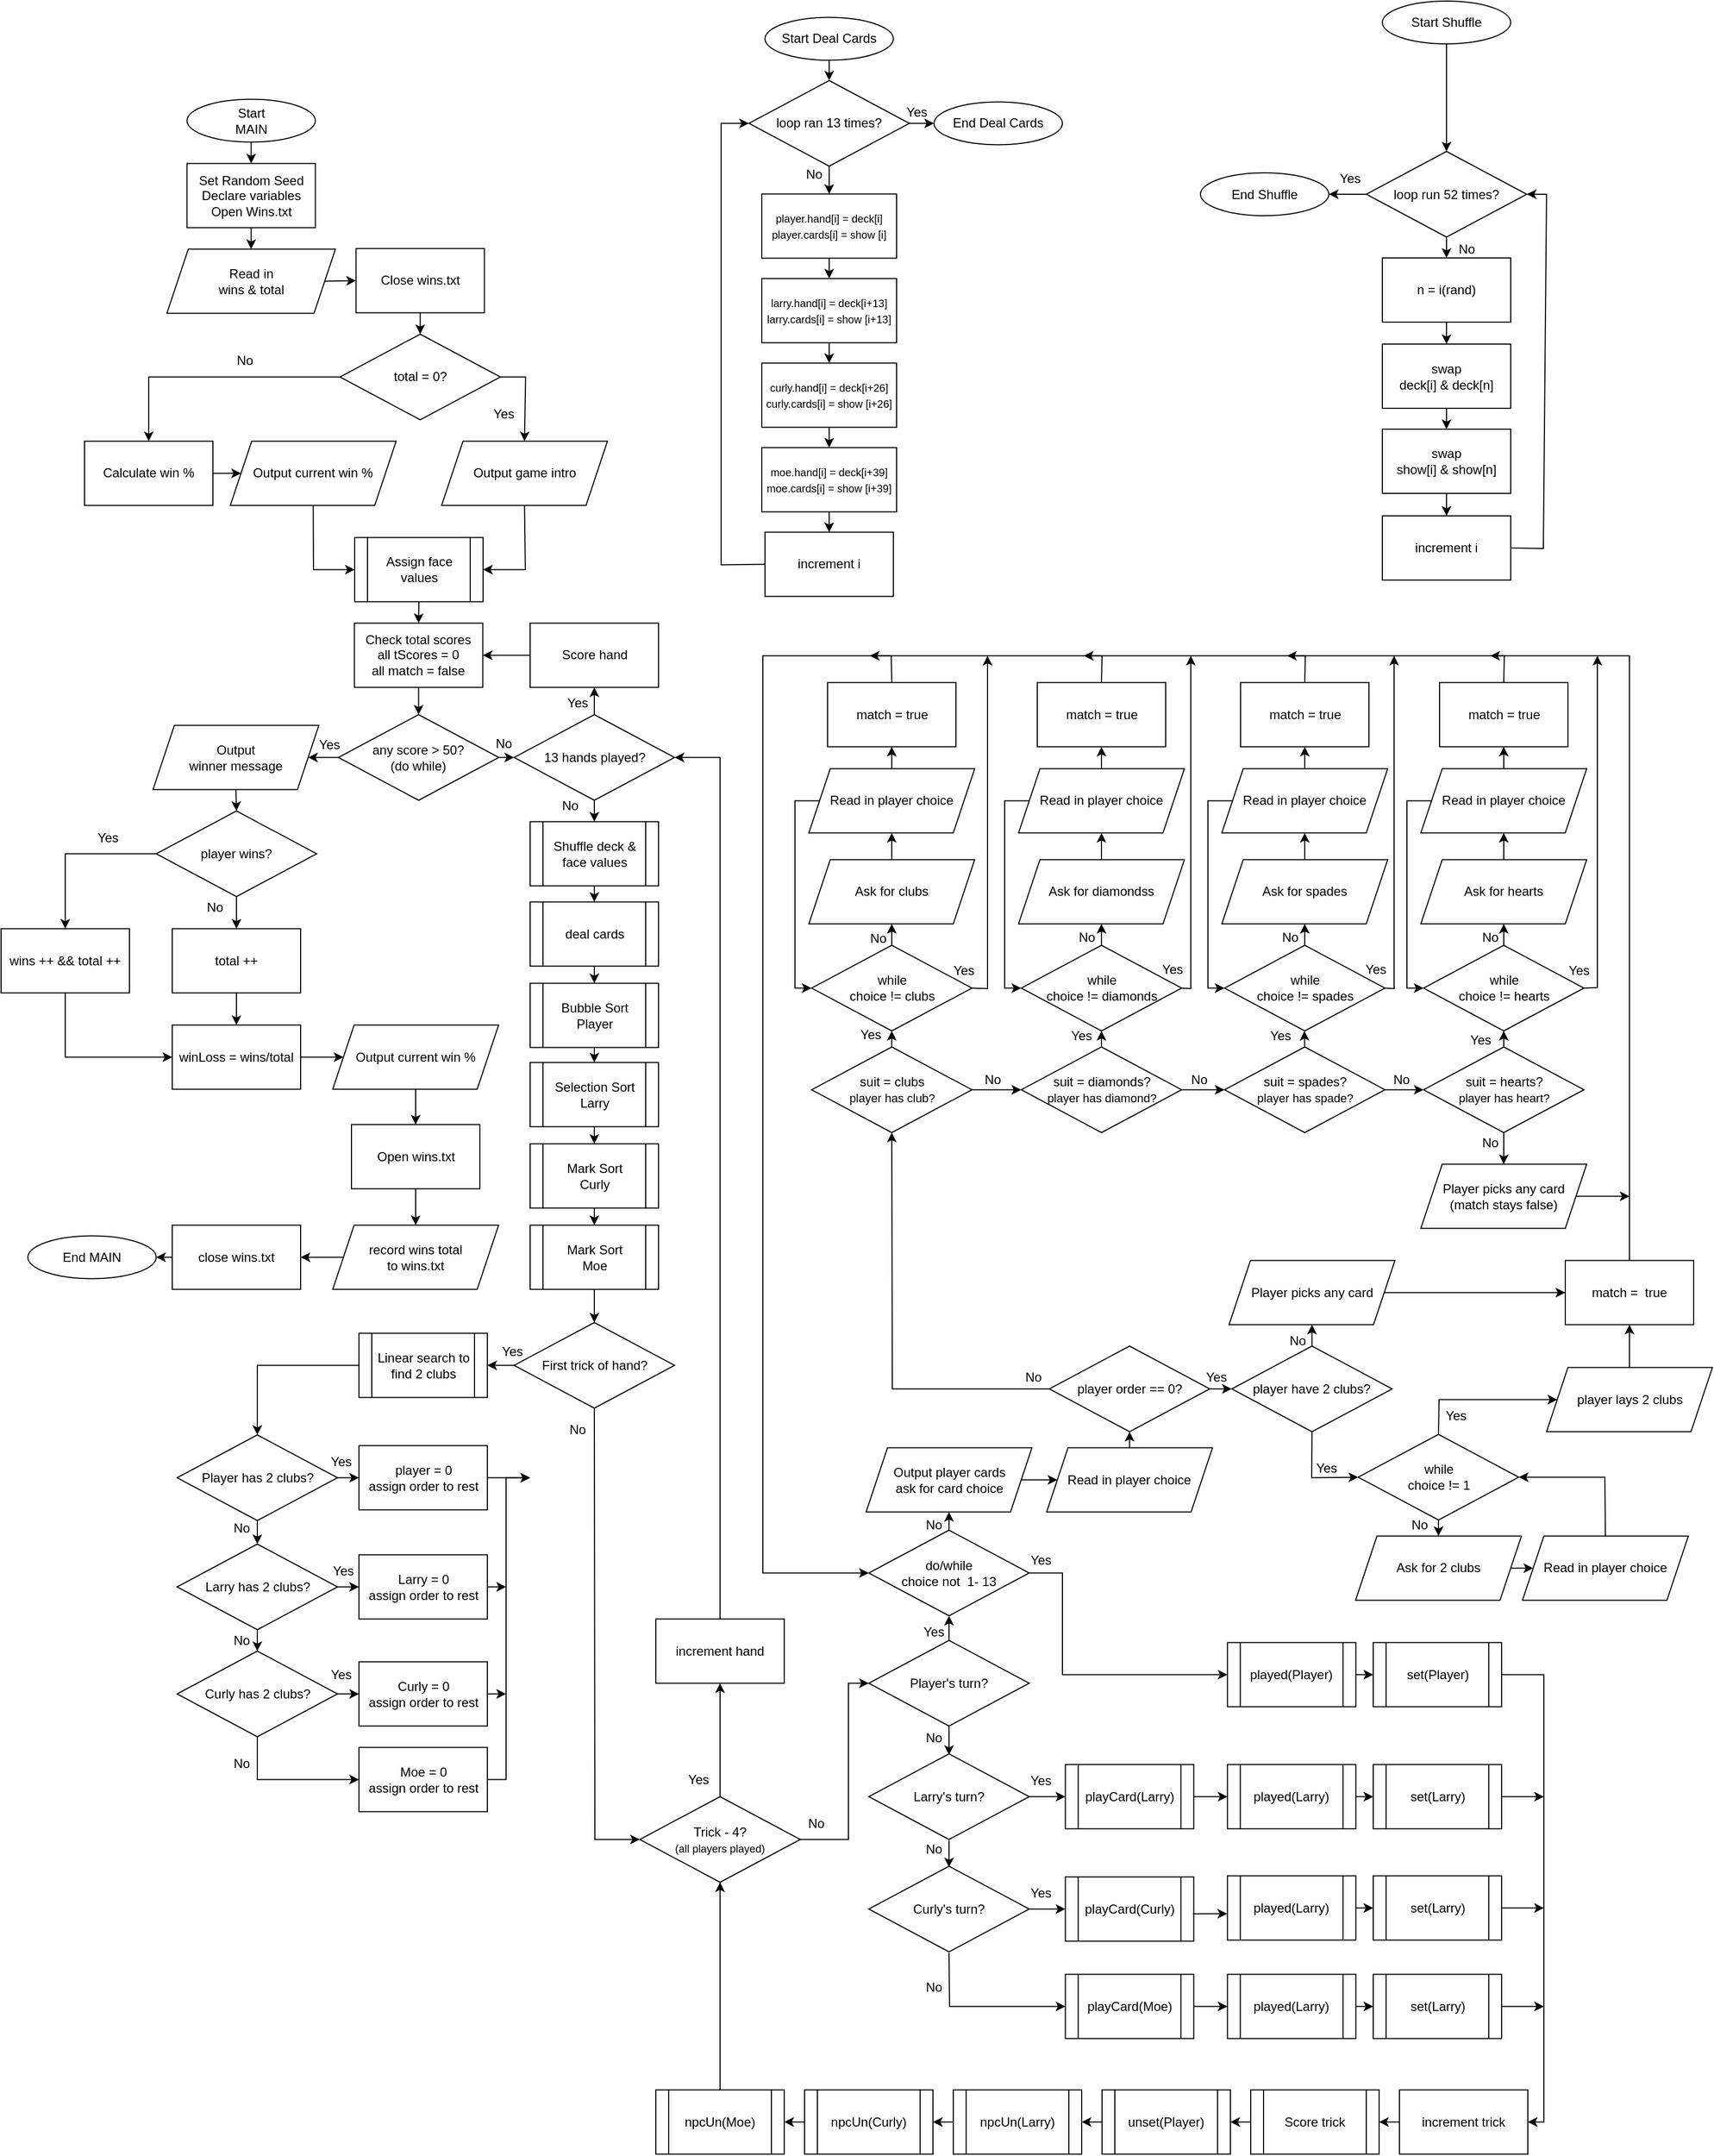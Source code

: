<mxfile version="21.3.7" type="github">
  <diagram name="Page-1" id="8_hE-mgY64RIbMXBIr8k">
    <mxGraphModel dx="5736" dy="2796" grid="1" gridSize="10" guides="1" tooltips="1" connect="1" arrows="1" fold="1" page="1" pageScale="1" pageWidth="850" pageHeight="1100" math="0" shadow="0">
      <root>
        <mxCell id="0" />
        <mxCell id="1" parent="0" />
        <mxCell id="8wiM4cT09fJoYTWn5OZy-296" value="" style="group" vertex="1" connectable="0" parent="1">
          <mxGeometry x="60" y="100" width="1599.5" height="2011.75" as="geometry" />
        </mxCell>
        <mxCell id="8wiM4cT09fJoYTWn5OZy-1" value="Start&lt;br&gt;MAIN" style="ellipse;whiteSpace=wrap;html=1;" vertex="1" parent="8wiM4cT09fJoYTWn5OZy-296">
          <mxGeometry x="173.75" y="91.75" width="120" height="40" as="geometry" />
        </mxCell>
        <mxCell id="8wiM4cT09fJoYTWn5OZy-2" value="Read in player choice" style="shape=parallelogram;perimeter=parallelogramPerimeter;whiteSpace=wrap;html=1;fixedSize=1;" vertex="1" parent="8wiM4cT09fJoYTWn5OZy-296">
          <mxGeometry x="977.25" y="1351.75" width="155" height="60" as="geometry" />
        </mxCell>
        <mxCell id="8wiM4cT09fJoYTWn5OZy-3" value="any score &amp;gt; 50?&lt;br&gt;(do while)" style="rhombus;whiteSpace=wrap;html=1;" vertex="1" parent="8wiM4cT09fJoYTWn5OZy-296">
          <mxGeometry x="315.25" y="666.75" width="150" height="80" as="geometry" />
        </mxCell>
        <mxCell id="8wiM4cT09fJoYTWn5OZy-4" value="End MAIN" style="ellipse;whiteSpace=wrap;html=1;" vertex="1" parent="8wiM4cT09fJoYTWn5OZy-296">
          <mxGeometry x="25" y="1153.75" width="120" height="40" as="geometry" />
        </mxCell>
        <mxCell id="8wiM4cT09fJoYTWn5OZy-5" value="Output player cards&lt;br&gt;ask for card choice" style="shape=parallelogram;perimeter=parallelogramPerimeter;whiteSpace=wrap;html=1;fixedSize=1;" vertex="1" parent="8wiM4cT09fJoYTWn5OZy-296">
          <mxGeometry x="808.5" y="1351.75" width="155" height="60" as="geometry" />
        </mxCell>
        <mxCell id="8wiM4cT09fJoYTWn5OZy-6" value="Output &lt;br&gt;winner message" style="shape=parallelogram;perimeter=parallelogramPerimeter;whiteSpace=wrap;html=1;fixedSize=1;" vertex="1" parent="8wiM4cT09fJoYTWn5OZy-296">
          <mxGeometry x="142" y="676.75" width="155" height="60" as="geometry" />
        </mxCell>
        <mxCell id="8wiM4cT09fJoYTWn5OZy-7" value="total ++" style="rounded=0;whiteSpace=wrap;html=1;" vertex="1" parent="8wiM4cT09fJoYTWn5OZy-296">
          <mxGeometry x="160" y="866.75" width="120" height="60" as="geometry" />
        </mxCell>
        <mxCell id="8wiM4cT09fJoYTWn5OZy-8" value="wins ++ &amp;amp;&amp;amp; total ++" style="rounded=0;whiteSpace=wrap;html=1;" vertex="1" parent="8wiM4cT09fJoYTWn5OZy-296">
          <mxGeometry y="866.75" width="120" height="60" as="geometry" />
        </mxCell>
        <mxCell id="8wiM4cT09fJoYTWn5OZy-9" value="total = 0?" style="rhombus;whiteSpace=wrap;html=1;" vertex="1" parent="8wiM4cT09fJoYTWn5OZy-296">
          <mxGeometry x="316.75" y="311.25" width="150" height="80" as="geometry" />
        </mxCell>
        <mxCell id="8wiM4cT09fJoYTWn5OZy-10" value="Output game intro" style="shape=parallelogram;perimeter=parallelogramPerimeter;whiteSpace=wrap;html=1;fixedSize=1;" vertex="1" parent="8wiM4cT09fJoYTWn5OZy-296">
          <mxGeometry x="411.75" y="411.25" width="155" height="60" as="geometry" />
        </mxCell>
        <mxCell id="8wiM4cT09fJoYTWn5OZy-11" value="13 hands played?" style="rhombus;whiteSpace=wrap;html=1;" vertex="1" parent="8wiM4cT09fJoYTWn5OZy-296">
          <mxGeometry x="479.5" y="666.75" width="150" height="80" as="geometry" />
        </mxCell>
        <mxCell id="8wiM4cT09fJoYTWn5OZy-12" value="Set Random Seed&lt;br&gt;Declare variables&lt;br&gt;Open Wins.txt" style="rounded=0;whiteSpace=wrap;html=1;" vertex="1" parent="8wiM4cT09fJoYTWn5OZy-296">
          <mxGeometry x="173.75" y="151.75" width="120" height="60" as="geometry" />
        </mxCell>
        <mxCell id="8wiM4cT09fJoYTWn5OZy-13" value="Output current win %" style="shape=parallelogram;perimeter=parallelogramPerimeter;whiteSpace=wrap;html=1;fixedSize=1;" vertex="1" parent="8wiM4cT09fJoYTWn5OZy-296">
          <mxGeometry x="214.25" y="411.25" width="155" height="60" as="geometry" />
        </mxCell>
        <mxCell id="8wiM4cT09fJoYTWn5OZy-14" value="player wins?" style="rhombus;whiteSpace=wrap;html=1;" vertex="1" parent="8wiM4cT09fJoYTWn5OZy-296">
          <mxGeometry x="145" y="756.75" width="150" height="80" as="geometry" />
        </mxCell>
        <mxCell id="8wiM4cT09fJoYTWn5OZy-15" value="winLoss = wins/total" style="rounded=0;whiteSpace=wrap;html=1;" vertex="1" parent="8wiM4cT09fJoYTWn5OZy-296">
          <mxGeometry x="160" y="956.75" width="120" height="60" as="geometry" />
        </mxCell>
        <mxCell id="8wiM4cT09fJoYTWn5OZy-16" value="Output current win %" style="shape=parallelogram;perimeter=parallelogramPerimeter;whiteSpace=wrap;html=1;fixedSize=1;" vertex="1" parent="8wiM4cT09fJoYTWn5OZy-296">
          <mxGeometry x="310" y="956.75" width="155" height="60" as="geometry" />
        </mxCell>
        <mxCell id="8wiM4cT09fJoYTWn5OZy-17" value="Open wins.txt" style="rounded=0;whiteSpace=wrap;html=1;" vertex="1" parent="8wiM4cT09fJoYTWn5OZy-296">
          <mxGeometry x="327.5" y="1049.75" width="120" height="60" as="geometry" />
        </mxCell>
        <mxCell id="8wiM4cT09fJoYTWn5OZy-18" value="record wins total &lt;br&gt;to wins.txt" style="shape=parallelogram;perimeter=parallelogramPerimeter;whiteSpace=wrap;html=1;fixedSize=1;" vertex="1" parent="8wiM4cT09fJoYTWn5OZy-296">
          <mxGeometry x="310" y="1143.75" width="155" height="60" as="geometry" />
        </mxCell>
        <mxCell id="8wiM4cT09fJoYTWn5OZy-19" value="close wins.txt" style="rounded=0;whiteSpace=wrap;html=1;" vertex="1" parent="8wiM4cT09fJoYTWn5OZy-296">
          <mxGeometry x="160" y="1143.75" width="120" height="60" as="geometry" />
        </mxCell>
        <mxCell id="8wiM4cT09fJoYTWn5OZy-20" value="" style="endArrow=classic;html=1;rounded=0;exitX=0;exitY=0.5;exitDx=0;exitDy=0;entryX=0.5;entryY=0;entryDx=0;entryDy=0;" edge="1" parent="8wiM4cT09fJoYTWn5OZy-296" source="8wiM4cT09fJoYTWn5OZy-14" target="8wiM4cT09fJoYTWn5OZy-8">
          <mxGeometry width="50" height="50" relative="1" as="geometry">
            <mxPoint x="-440" y="966.75" as="sourcePoint" />
            <mxPoint x="60" y="851.75" as="targetPoint" />
            <Array as="points">
              <mxPoint x="60" y="796.75" />
            </Array>
          </mxGeometry>
        </mxCell>
        <mxCell id="8wiM4cT09fJoYTWn5OZy-21" value="" style="endArrow=classic;html=1;rounded=0;exitX=0.5;exitY=1;exitDx=0;exitDy=0;entryX=0.5;entryY=0;entryDx=0;entryDy=0;" edge="1" parent="8wiM4cT09fJoYTWn5OZy-296" source="8wiM4cT09fJoYTWn5OZy-14" target="8wiM4cT09fJoYTWn5OZy-7">
          <mxGeometry width="50" height="50" relative="1" as="geometry">
            <mxPoint x="-390" y="906.75" as="sourcePoint" />
            <mxPoint x="-340" y="856.75" as="targetPoint" />
          </mxGeometry>
        </mxCell>
        <mxCell id="8wiM4cT09fJoYTWn5OZy-22" value="" style="endArrow=classic;html=1;rounded=0;exitX=0.5;exitY=1;exitDx=0;exitDy=0;entryX=0.5;entryY=0;entryDx=0;entryDy=0;" edge="1" parent="8wiM4cT09fJoYTWn5OZy-296" source="8wiM4cT09fJoYTWn5OZy-7" target="8wiM4cT09fJoYTWn5OZy-15">
          <mxGeometry width="50" height="50" relative="1" as="geometry">
            <mxPoint x="-480" y="986.75" as="sourcePoint" />
            <mxPoint x="-430" y="936.75" as="targetPoint" />
          </mxGeometry>
        </mxCell>
        <mxCell id="8wiM4cT09fJoYTWn5OZy-23" value="" style="endArrow=classic;html=1;rounded=0;entryX=0;entryY=0.5;entryDx=0;entryDy=0;exitX=0.5;exitY=1;exitDx=0;exitDy=0;" edge="1" parent="8wiM4cT09fJoYTWn5OZy-296" source="8wiM4cT09fJoYTWn5OZy-8" target="8wiM4cT09fJoYTWn5OZy-15">
          <mxGeometry width="50" height="50" relative="1" as="geometry">
            <mxPoint x="60" y="941.75" as="sourcePoint" />
            <mxPoint x="-220" y="1036.75" as="targetPoint" />
            <Array as="points">
              <mxPoint x="60" y="986.75" />
            </Array>
          </mxGeometry>
        </mxCell>
        <mxCell id="8wiM4cT09fJoYTWn5OZy-24" value="" style="endArrow=classic;html=1;rounded=0;entryX=0.5;entryY=0;entryDx=0;entryDy=0;" edge="1" parent="8wiM4cT09fJoYTWn5OZy-296" target="8wiM4cT09fJoYTWn5OZy-35">
          <mxGeometry width="50" height="50" relative="1" as="geometry">
            <mxPoint x="317" y="351.25" as="sourcePoint" />
            <mxPoint x="292" y="351.25" as="targetPoint" />
            <Array as="points">
              <mxPoint x="292.25" y="351.25" />
              <mxPoint x="138" y="351.25" />
            </Array>
          </mxGeometry>
        </mxCell>
        <mxCell id="8wiM4cT09fJoYTWn5OZy-25" value="" style="endArrow=classic;html=1;rounded=0;exitX=1;exitY=0.5;exitDx=0;exitDy=0;entryX=0.5;entryY=0;entryDx=0;entryDy=0;" edge="1" parent="8wiM4cT09fJoYTWn5OZy-296" source="8wiM4cT09fJoYTWn5OZy-9" target="8wiM4cT09fJoYTWn5OZy-10">
          <mxGeometry width="50" height="50" relative="1" as="geometry">
            <mxPoint x="30.25" y="391.25" as="sourcePoint" />
            <mxPoint x="490.25" y="411.25" as="targetPoint" />
            <Array as="points">
              <mxPoint x="490.25" y="351.25" />
            </Array>
          </mxGeometry>
        </mxCell>
        <mxCell id="8wiM4cT09fJoYTWn5OZy-26" value="Yes" style="text;html=1;strokeColor=none;fillColor=none;align=center;verticalAlign=middle;whiteSpace=wrap;rounded=0;" vertex="1" parent="8wiM4cT09fJoYTWn5OZy-296">
          <mxGeometry x="440.25" y="371.25" width="60" height="30" as="geometry" />
        </mxCell>
        <mxCell id="8wiM4cT09fJoYTWn5OZy-27" value="Yes" style="text;html=1;strokeColor=none;fillColor=none;align=center;verticalAlign=middle;whiteSpace=wrap;rounded=0;" vertex="1" parent="8wiM4cT09fJoYTWn5OZy-296">
          <mxGeometry x="70" y="766.75" width="60" height="30" as="geometry" />
        </mxCell>
        <mxCell id="8wiM4cT09fJoYTWn5OZy-28" value="No" style="text;html=1;strokeColor=none;fillColor=none;align=center;verticalAlign=middle;whiteSpace=wrap;rounded=0;" vertex="1" parent="8wiM4cT09fJoYTWn5OZy-296">
          <mxGeometry x="198" y="321.25" width="60" height="30" as="geometry" />
        </mxCell>
        <mxCell id="8wiM4cT09fJoYTWn5OZy-29" value="No" style="text;html=1;strokeColor=none;fillColor=none;align=center;verticalAlign=middle;whiteSpace=wrap;rounded=0;" vertex="1" parent="8wiM4cT09fJoYTWn5OZy-296">
          <mxGeometry x="502" y="736.75" width="60" height="30" as="geometry" />
        </mxCell>
        <mxCell id="8wiM4cT09fJoYTWn5OZy-30" value="No" style="text;html=1;strokeColor=none;fillColor=none;align=center;verticalAlign=middle;whiteSpace=wrap;rounded=0;" vertex="1" parent="8wiM4cT09fJoYTWn5OZy-296">
          <mxGeometry x="170" y="831.75" width="60" height="30" as="geometry" />
        </mxCell>
        <mxCell id="8wiM4cT09fJoYTWn5OZy-31" value="Close wins.txt" style="rounded=0;whiteSpace=wrap;html=1;" vertex="1" parent="8wiM4cT09fJoYTWn5OZy-296">
          <mxGeometry x="331.75" y="231.25" width="120" height="60" as="geometry" />
        </mxCell>
        <mxCell id="8wiM4cT09fJoYTWn5OZy-32" value="deal cards" style="shape=process;whiteSpace=wrap;html=1;backgroundOutline=1;" vertex="1" parent="8wiM4cT09fJoYTWn5OZy-296">
          <mxGeometry x="494.5" y="841.75" width="120" height="60" as="geometry" />
        </mxCell>
        <mxCell id="8wiM4cT09fJoYTWn5OZy-33" value="Read in &lt;br&gt;wins &amp;amp; total" style="shape=parallelogram;perimeter=parallelogramPerimeter;whiteSpace=wrap;html=1;fixedSize=1;" vertex="1" parent="8wiM4cT09fJoYTWn5OZy-296">
          <mxGeometry x="155" y="231.75" width="157.5" height="60" as="geometry" />
        </mxCell>
        <mxCell id="8wiM4cT09fJoYTWn5OZy-34" value="" style="endArrow=classic;html=1;rounded=0;exitX=0.5;exitY=1;exitDx=0;exitDy=0;entryX=0.5;entryY=0;entryDx=0;entryDy=0;" edge="1" parent="8wiM4cT09fJoYTWn5OZy-296" source="8wiM4cT09fJoYTWn5OZy-31" target="8wiM4cT09fJoYTWn5OZy-9">
          <mxGeometry width="50" height="50" relative="1" as="geometry">
            <mxPoint x="38" y="291.25" as="sourcePoint" />
            <mxPoint x="88" y="241.25" as="targetPoint" />
          </mxGeometry>
        </mxCell>
        <mxCell id="8wiM4cT09fJoYTWn5OZy-35" value="Calculate win %" style="rounded=0;whiteSpace=wrap;html=1;" vertex="1" parent="8wiM4cT09fJoYTWn5OZy-296">
          <mxGeometry x="78" y="411.25" width="120" height="60" as="geometry" />
        </mxCell>
        <mxCell id="8wiM4cT09fJoYTWn5OZy-36" value="" style="endArrow=classic;html=1;rounded=0;exitX=1;exitY=0.5;exitDx=0;exitDy=0;entryX=0;entryY=0.5;entryDx=0;entryDy=0;" edge="1" parent="8wiM4cT09fJoYTWn5OZy-296" source="8wiM4cT09fJoYTWn5OZy-35" target="8wiM4cT09fJoYTWn5OZy-13">
          <mxGeometry width="50" height="50" relative="1" as="geometry">
            <mxPoint x="18" y="401.25" as="sourcePoint" />
            <mxPoint x="68" y="351.25" as="targetPoint" />
          </mxGeometry>
        </mxCell>
        <mxCell id="8wiM4cT09fJoYTWn5OZy-37" value="Assign face values" style="shape=process;whiteSpace=wrap;html=1;backgroundOutline=1;" vertex="1" parent="8wiM4cT09fJoYTWn5OZy-296">
          <mxGeometry x="330.5" y="501.25" width="120" height="60" as="geometry" />
        </mxCell>
        <mxCell id="8wiM4cT09fJoYTWn5OZy-38" value="" style="endArrow=classic;html=1;rounded=0;exitX=0.5;exitY=1;exitDx=0;exitDy=0;entryX=0;entryY=0.5;entryDx=0;entryDy=0;" edge="1" parent="8wiM4cT09fJoYTWn5OZy-296" source="8wiM4cT09fJoYTWn5OZy-13" target="8wiM4cT09fJoYTWn5OZy-37">
          <mxGeometry width="50" height="50" relative="1" as="geometry">
            <mxPoint x="598" y="531.25" as="sourcePoint" />
            <mxPoint x="648" y="481.25" as="targetPoint" />
            <Array as="points">
              <mxPoint x="292" y="531.25" />
            </Array>
          </mxGeometry>
        </mxCell>
        <mxCell id="8wiM4cT09fJoYTWn5OZy-39" value="" style="endArrow=classic;html=1;rounded=0;exitX=0.5;exitY=1;exitDx=0;exitDy=0;entryX=1;entryY=0.5;entryDx=0;entryDy=0;" edge="1" parent="8wiM4cT09fJoYTWn5OZy-296" source="8wiM4cT09fJoYTWn5OZy-10" target="8wiM4cT09fJoYTWn5OZy-37">
          <mxGeometry width="50" height="50" relative="1" as="geometry">
            <mxPoint x="490.25" y="471.25" as="sourcePoint" />
            <mxPoint x="569" y="521.25" as="targetPoint" />
            <Array as="points">
              <mxPoint x="490" y="531.25" />
            </Array>
          </mxGeometry>
        </mxCell>
        <mxCell id="8wiM4cT09fJoYTWn5OZy-40" value="Shuffle deck &amp;amp; face values" style="shape=process;whiteSpace=wrap;html=1;backgroundOutline=1;" vertex="1" parent="8wiM4cT09fJoYTWn5OZy-296">
          <mxGeometry x="494.5" y="766.75" width="120" height="60" as="geometry" />
        </mxCell>
        <mxCell id="8wiM4cT09fJoYTWn5OZy-41" value="Bubble Sort Player" style="shape=process;whiteSpace=wrap;html=1;backgroundOutline=1;" vertex="1" parent="8wiM4cT09fJoYTWn5OZy-296">
          <mxGeometry x="494.5" y="917.75" width="120" height="60" as="geometry" />
        </mxCell>
        <mxCell id="8wiM4cT09fJoYTWn5OZy-42" value="Selection Sort Larry" style="shape=process;whiteSpace=wrap;html=1;backgroundOutline=1;" vertex="1" parent="8wiM4cT09fJoYTWn5OZy-296">
          <mxGeometry x="494.5" y="991.75" width="120" height="60" as="geometry" />
        </mxCell>
        <mxCell id="8wiM4cT09fJoYTWn5OZy-43" value="Mark Sort&lt;br&gt;Curly" style="shape=process;whiteSpace=wrap;html=1;backgroundOutline=1;" vertex="1" parent="8wiM4cT09fJoYTWn5OZy-296">
          <mxGeometry x="494.5" y="1067.75" width="120" height="60" as="geometry" />
        </mxCell>
        <mxCell id="8wiM4cT09fJoYTWn5OZy-44" value="Mark Sort&lt;br&gt;Moe" style="shape=process;whiteSpace=wrap;html=1;backgroundOutline=1;" vertex="1" parent="8wiM4cT09fJoYTWn5OZy-296">
          <mxGeometry x="494.5" y="1143.75" width="120" height="60" as="geometry" />
        </mxCell>
        <mxCell id="8wiM4cT09fJoYTWn5OZy-45" value="First trick of hand?" style="rhombus;whiteSpace=wrap;html=1;" vertex="1" parent="8wiM4cT09fJoYTWn5OZy-296">
          <mxGeometry x="479.5" y="1234.75" width="150" height="80" as="geometry" />
        </mxCell>
        <mxCell id="8wiM4cT09fJoYTWn5OZy-46" value="Linear search to find 2 clubs" style="shape=process;whiteSpace=wrap;html=1;backgroundOutline=1;" vertex="1" parent="8wiM4cT09fJoYTWn5OZy-296">
          <mxGeometry x="334.5" y="1244.75" width="120" height="60" as="geometry" />
        </mxCell>
        <mxCell id="8wiM4cT09fJoYTWn5OZy-47" value="player = 0&lt;br&gt;assign order to rest&lt;br&gt;" style="rounded=0;whiteSpace=wrap;html=1;" vertex="1" parent="8wiM4cT09fJoYTWn5OZy-296">
          <mxGeometry x="334.5" y="1349.75" width="120" height="60" as="geometry" />
        </mxCell>
        <mxCell id="8wiM4cT09fJoYTWn5OZy-48" value="Player has 2 clubs?" style="rhombus;whiteSpace=wrap;html=1;" vertex="1" parent="8wiM4cT09fJoYTWn5OZy-296">
          <mxGeometry x="164.5" y="1339.75" width="150" height="80" as="geometry" />
        </mxCell>
        <mxCell id="8wiM4cT09fJoYTWn5OZy-49" value="Larry has 2 clubs?" style="rhombus;whiteSpace=wrap;html=1;" vertex="1" parent="8wiM4cT09fJoYTWn5OZy-296">
          <mxGeometry x="164.5" y="1441.75" width="150" height="80" as="geometry" />
        </mxCell>
        <mxCell id="8wiM4cT09fJoYTWn5OZy-50" value="Larry = 0&lt;br&gt;assign order to rest" style="rounded=0;whiteSpace=wrap;html=1;" vertex="1" parent="8wiM4cT09fJoYTWn5OZy-296">
          <mxGeometry x="334.5" y="1451.75" width="120" height="60" as="geometry" />
        </mxCell>
        <mxCell id="8wiM4cT09fJoYTWn5OZy-51" value="Curly has 2 clubs?" style="rhombus;whiteSpace=wrap;html=1;" vertex="1" parent="8wiM4cT09fJoYTWn5OZy-296">
          <mxGeometry x="164.5" y="1541.75" width="150" height="80" as="geometry" />
        </mxCell>
        <mxCell id="8wiM4cT09fJoYTWn5OZy-52" value="Curly = 0&lt;br&gt;assign order to rest" style="rounded=0;whiteSpace=wrap;html=1;" vertex="1" parent="8wiM4cT09fJoYTWn5OZy-296">
          <mxGeometry x="334.5" y="1551.75" width="120" height="60" as="geometry" />
        </mxCell>
        <mxCell id="8wiM4cT09fJoYTWn5OZy-53" value="Moe = 0&lt;br&gt;assign order to rest" style="rounded=0;whiteSpace=wrap;html=1;" vertex="1" parent="8wiM4cT09fJoYTWn5OZy-296">
          <mxGeometry x="334.5" y="1631.75" width="120" height="60" as="geometry" />
        </mxCell>
        <mxCell id="8wiM4cT09fJoYTWn5OZy-54" value="" style="endArrow=classic;html=1;rounded=0;exitX=0;exitY=0.5;exitDx=0;exitDy=0;entryX=0.5;entryY=0;entryDx=0;entryDy=0;" edge="1" parent="8wiM4cT09fJoYTWn5OZy-296" source="8wiM4cT09fJoYTWn5OZy-46" target="8wiM4cT09fJoYTWn5OZy-48">
          <mxGeometry width="50" height="50" relative="1" as="geometry">
            <mxPoint x="94.5" y="1359.75" as="sourcePoint" />
            <mxPoint x="144.5" y="1309.75" as="targetPoint" />
            <Array as="points">
              <mxPoint x="239.5" y="1274.75" />
            </Array>
          </mxGeometry>
        </mxCell>
        <mxCell id="8wiM4cT09fJoYTWn5OZy-55" value="" style="endArrow=classic;html=1;rounded=0;exitX=1;exitY=0.5;exitDx=0;exitDy=0;entryX=0;entryY=0.5;entryDx=0;entryDy=0;" edge="1" parent="8wiM4cT09fJoYTWn5OZy-296" source="8wiM4cT09fJoYTWn5OZy-48" target="8wiM4cT09fJoYTWn5OZy-47">
          <mxGeometry width="50" height="50" relative="1" as="geometry">
            <mxPoint x="114.5" y="1421.75" as="sourcePoint" />
            <mxPoint x="164.5" y="1371.75" as="targetPoint" />
          </mxGeometry>
        </mxCell>
        <mxCell id="8wiM4cT09fJoYTWn5OZy-56" value="" style="endArrow=classic;html=1;rounded=0;exitX=0.5;exitY=1;exitDx=0;exitDy=0;" edge="1" parent="8wiM4cT09fJoYTWn5OZy-296" source="8wiM4cT09fJoYTWn5OZy-48" target="8wiM4cT09fJoYTWn5OZy-49">
          <mxGeometry width="50" height="50" relative="1" as="geometry">
            <mxPoint x="84.5" y="1501.75" as="sourcePoint" />
            <mxPoint x="134.5" y="1451.75" as="targetPoint" />
          </mxGeometry>
        </mxCell>
        <mxCell id="8wiM4cT09fJoYTWn5OZy-57" value="" style="endArrow=classic;html=1;rounded=0;exitX=0.5;exitY=1;exitDx=0;exitDy=0;entryX=0.5;entryY=0;entryDx=0;entryDy=0;" edge="1" parent="8wiM4cT09fJoYTWn5OZy-296" source="8wiM4cT09fJoYTWn5OZy-49" target="8wiM4cT09fJoYTWn5OZy-51">
          <mxGeometry width="50" height="50" relative="1" as="geometry">
            <mxPoint x="84.5" y="1521.75" as="sourcePoint" />
            <mxPoint x="134.5" y="1471.75" as="targetPoint" />
          </mxGeometry>
        </mxCell>
        <mxCell id="8wiM4cT09fJoYTWn5OZy-58" value="" style="endArrow=classic;html=1;rounded=0;exitX=1;exitY=0.5;exitDx=0;exitDy=0;entryX=0;entryY=0.5;entryDx=0;entryDy=0;" edge="1" parent="8wiM4cT09fJoYTWn5OZy-296" source="8wiM4cT09fJoYTWn5OZy-49" target="8wiM4cT09fJoYTWn5OZy-50">
          <mxGeometry width="50" height="50" relative="1" as="geometry">
            <mxPoint x="64.5" y="1581.75" as="sourcePoint" />
            <mxPoint x="114.5" y="1531.75" as="targetPoint" />
          </mxGeometry>
        </mxCell>
        <mxCell id="8wiM4cT09fJoYTWn5OZy-59" value="" style="endArrow=classic;html=1;rounded=0;exitX=0.5;exitY=1;exitDx=0;exitDy=0;entryX=0;entryY=0.5;entryDx=0;entryDy=0;" edge="1" parent="8wiM4cT09fJoYTWn5OZy-296" source="8wiM4cT09fJoYTWn5OZy-51" target="8wiM4cT09fJoYTWn5OZy-53">
          <mxGeometry width="50" height="50" relative="1" as="geometry">
            <mxPoint x="34.5" y="1671.75" as="sourcePoint" />
            <mxPoint x="84.5" y="1621.75" as="targetPoint" />
            <Array as="points">
              <mxPoint x="239.5" y="1661.75" />
            </Array>
          </mxGeometry>
        </mxCell>
        <mxCell id="8wiM4cT09fJoYTWn5OZy-60" value="" style="endArrow=classic;html=1;rounded=0;exitX=1;exitY=0.5;exitDx=0;exitDy=0;entryX=0;entryY=0.5;entryDx=0;entryDy=0;" edge="1" parent="8wiM4cT09fJoYTWn5OZy-296" source="8wiM4cT09fJoYTWn5OZy-51" target="8wiM4cT09fJoYTWn5OZy-52">
          <mxGeometry width="50" height="50" relative="1" as="geometry">
            <mxPoint x="74.5" y="1661.75" as="sourcePoint" />
            <mxPoint x="124.5" y="1611.75" as="targetPoint" />
          </mxGeometry>
        </mxCell>
        <mxCell id="8wiM4cT09fJoYTWn5OZy-61" value="No" style="text;html=1;strokeColor=none;fillColor=none;align=center;verticalAlign=middle;whiteSpace=wrap;rounded=0;" vertex="1" parent="8wiM4cT09fJoYTWn5OZy-296">
          <mxGeometry x="194.5" y="1411.75" width="60" height="30" as="geometry" />
        </mxCell>
        <mxCell id="8wiM4cT09fJoYTWn5OZy-62" value="No" style="text;html=1;strokeColor=none;fillColor=none;align=center;verticalAlign=middle;whiteSpace=wrap;rounded=0;" vertex="1" parent="8wiM4cT09fJoYTWn5OZy-296">
          <mxGeometry x="194.5" y="1516.75" width="60" height="30" as="geometry" />
        </mxCell>
        <mxCell id="8wiM4cT09fJoYTWn5OZy-63" value="No" style="text;html=1;strokeColor=none;fillColor=none;align=center;verticalAlign=middle;whiteSpace=wrap;rounded=0;" vertex="1" parent="8wiM4cT09fJoYTWn5OZy-296">
          <mxGeometry x="194.5" y="1631.75" width="60" height="30" as="geometry" />
        </mxCell>
        <mxCell id="8wiM4cT09fJoYTWn5OZy-64" value="Trick - 4?&lt;br&gt;&lt;font style=&quot;font-size: 10px;&quot;&gt;(all players played)&lt;/font&gt;" style="rhombus;whiteSpace=wrap;html=1;" vertex="1" parent="8wiM4cT09fJoYTWn5OZy-296">
          <mxGeometry x="597" y="1677.75" width="150" height="80" as="geometry" />
        </mxCell>
        <mxCell id="8wiM4cT09fJoYTWn5OZy-65" value="Player&#39;s turn?" style="rhombus;whiteSpace=wrap;html=1;" vertex="1" parent="8wiM4cT09fJoYTWn5OZy-296">
          <mxGeometry x="811" y="1531.75" width="150" height="80" as="geometry" />
        </mxCell>
        <mxCell id="8wiM4cT09fJoYTWn5OZy-66" value="Larry&#39;s turn?" style="rhombus;whiteSpace=wrap;html=1;" vertex="1" parent="8wiM4cT09fJoYTWn5OZy-296">
          <mxGeometry x="811" y="1637.75" width="150" height="80" as="geometry" />
        </mxCell>
        <mxCell id="8wiM4cT09fJoYTWn5OZy-67" value="Curly&#39;s turn?" style="rhombus;whiteSpace=wrap;html=1;" vertex="1" parent="8wiM4cT09fJoYTWn5OZy-296">
          <mxGeometry x="811" y="1742.75" width="150" height="80" as="geometry" />
        </mxCell>
        <mxCell id="8wiM4cT09fJoYTWn5OZy-68" value="" style="endArrow=classic;html=1;rounded=0;exitX=0.5;exitY=1;exitDx=0;exitDy=0;entryX=0.5;entryY=0;entryDx=0;entryDy=0;" edge="1" parent="8wiM4cT09fJoYTWn5OZy-296" source="8wiM4cT09fJoYTWn5OZy-65">
          <mxGeometry width="50" height="50" relative="1" as="geometry">
            <mxPoint x="1273.5" y="1638.75" as="sourcePoint" />
            <mxPoint x="886" y="1638.75" as="targetPoint" />
          </mxGeometry>
        </mxCell>
        <mxCell id="8wiM4cT09fJoYTWn5OZy-69" value="" style="endArrow=classic;html=1;rounded=0;exitX=0.5;exitY=1;exitDx=0;exitDy=0;entryX=0.5;entryY=0;entryDx=0;entryDy=0;" edge="1" parent="8wiM4cT09fJoYTWn5OZy-296">
          <mxGeometry width="50" height="50" relative="1" as="geometry">
            <mxPoint x="886" y="1718.75" as="sourcePoint" />
            <mxPoint x="886" y="1743.75" as="targetPoint" />
          </mxGeometry>
        </mxCell>
        <mxCell id="8wiM4cT09fJoYTWn5OZy-70" value="playCard(Larry)" style="shape=process;whiteSpace=wrap;html=1;backgroundOutline=1;" vertex="1" parent="8wiM4cT09fJoYTWn5OZy-296">
          <mxGeometry x="994.75" y="1647.75" width="120" height="60" as="geometry" />
        </mxCell>
        <mxCell id="8wiM4cT09fJoYTWn5OZy-71" value="playCard(Curly)" style="shape=process;whiteSpace=wrap;html=1;backgroundOutline=1;" vertex="1" parent="8wiM4cT09fJoYTWn5OZy-296">
          <mxGeometry x="994.75" y="1752.75" width="120" height="60" as="geometry" />
        </mxCell>
        <mxCell id="8wiM4cT09fJoYTWn5OZy-72" value="playCard(Moe)" style="shape=process;whiteSpace=wrap;html=1;backgroundOutline=1;" vertex="1" parent="8wiM4cT09fJoYTWn5OZy-296">
          <mxGeometry x="994.75" y="1843.75" width="120" height="60" as="geometry" />
        </mxCell>
        <mxCell id="8wiM4cT09fJoYTWn5OZy-73" value="" style="endArrow=classic;html=1;rounded=0;entryX=0;entryY=0.5;entryDx=0;entryDy=0;exitX=1;exitY=0.5;exitDx=0;exitDy=0;" edge="1" parent="8wiM4cT09fJoYTWn5OZy-296" source="8wiM4cT09fJoYTWn5OZy-66" target="8wiM4cT09fJoYTWn5OZy-70">
          <mxGeometry width="50" height="50" relative="1" as="geometry">
            <mxPoint x="972" y="1671.75" as="sourcePoint" />
            <mxPoint x="1223.5" y="1678.75" as="targetPoint" />
          </mxGeometry>
        </mxCell>
        <mxCell id="8wiM4cT09fJoYTWn5OZy-74" value="" style="endArrow=classic;html=1;rounded=0;entryX=0;entryY=0.5;entryDx=0;entryDy=0;exitX=1;exitY=0.5;exitDx=0;exitDy=0;" edge="1" parent="8wiM4cT09fJoYTWn5OZy-296" source="8wiM4cT09fJoYTWn5OZy-67" target="8wiM4cT09fJoYTWn5OZy-71">
          <mxGeometry width="50" height="50" relative="1" as="geometry">
            <mxPoint x="962" y="1771.75" as="sourcePoint" />
            <mxPoint x="1003.5" y="1718.75" as="targetPoint" />
          </mxGeometry>
        </mxCell>
        <mxCell id="8wiM4cT09fJoYTWn5OZy-75" value="" style="endArrow=classic;html=1;rounded=0;exitX=0.5;exitY=1;exitDx=0;exitDy=0;entryX=0;entryY=0.5;entryDx=0;entryDy=0;" edge="1" parent="8wiM4cT09fJoYTWn5OZy-296" target="8wiM4cT09fJoYTWn5OZy-72">
          <mxGeometry width="50" height="50" relative="1" as="geometry">
            <mxPoint x="886" y="1823.75" as="sourcePoint" />
            <mxPoint x="983.5" y="1798.75" as="targetPoint" />
            <Array as="points">
              <mxPoint x="886.5" y="1873.75" />
            </Array>
          </mxGeometry>
        </mxCell>
        <mxCell id="8wiM4cT09fJoYTWn5OZy-76" value="played(Larry)" style="shape=process;whiteSpace=wrap;html=1;backgroundOutline=1;" vertex="1" parent="8wiM4cT09fJoYTWn5OZy-296">
          <mxGeometry x="1146.25" y="1647.75" width="120" height="60" as="geometry" />
        </mxCell>
        <mxCell id="8wiM4cT09fJoYTWn5OZy-77" value="set(Larry)" style="shape=process;whiteSpace=wrap;html=1;backgroundOutline=1;" vertex="1" parent="8wiM4cT09fJoYTWn5OZy-296">
          <mxGeometry x="1282.5" y="1647.75" width="120" height="60" as="geometry" />
        </mxCell>
        <mxCell id="8wiM4cT09fJoYTWn5OZy-78" value="played(Larry)" style="shape=process;whiteSpace=wrap;html=1;backgroundOutline=1;" vertex="1" parent="8wiM4cT09fJoYTWn5OZy-296">
          <mxGeometry x="1146.25" y="1751.75" width="120" height="60" as="geometry" />
        </mxCell>
        <mxCell id="8wiM4cT09fJoYTWn5OZy-79" value="set(Larry)" style="shape=process;whiteSpace=wrap;html=1;backgroundOutline=1;" vertex="1" parent="8wiM4cT09fJoYTWn5OZy-296">
          <mxGeometry x="1282.5" y="1751.75" width="120" height="60" as="geometry" />
        </mxCell>
        <mxCell id="8wiM4cT09fJoYTWn5OZy-80" value="played(Larry)" style="shape=process;whiteSpace=wrap;html=1;backgroundOutline=1;" vertex="1" parent="8wiM4cT09fJoYTWn5OZy-296">
          <mxGeometry x="1146.25" y="1843.75" width="120" height="60" as="geometry" />
        </mxCell>
        <mxCell id="8wiM4cT09fJoYTWn5OZy-81" value="set(Larry)" style="shape=process;whiteSpace=wrap;html=1;backgroundOutline=1;" vertex="1" parent="8wiM4cT09fJoYTWn5OZy-296">
          <mxGeometry x="1282.5" y="1843.75" width="120" height="60" as="geometry" />
        </mxCell>
        <mxCell id="8wiM4cT09fJoYTWn5OZy-82" value="" style="endArrow=classic;html=1;rounded=0;exitX=1;exitY=0.5;exitDx=0;exitDy=0;entryX=0;entryY=0.5;entryDx=0;entryDy=0;" edge="1" parent="8wiM4cT09fJoYTWn5OZy-296" source="8wiM4cT09fJoYTWn5OZy-70" target="8wiM4cT09fJoYTWn5OZy-76">
          <mxGeometry width="50" height="50" relative="1" as="geometry">
            <mxPoint x="1183.5" y="1768.75" as="sourcePoint" />
            <mxPoint x="1233.5" y="1718.75" as="targetPoint" />
          </mxGeometry>
        </mxCell>
        <mxCell id="8wiM4cT09fJoYTWn5OZy-83" value="" style="endArrow=classic;html=1;rounded=0;exitX=1;exitY=0.5;exitDx=0;exitDy=0;entryX=0;entryY=0.5;entryDx=0;entryDy=0;" edge="1" parent="8wiM4cT09fJoYTWn5OZy-296" source="8wiM4cT09fJoYTWn5OZy-76" target="8wiM4cT09fJoYTWn5OZy-77">
          <mxGeometry width="50" height="50" relative="1" as="geometry">
            <mxPoint x="1227.5" y="1758.75" as="sourcePoint" />
            <mxPoint x="1277.5" y="1708.75" as="targetPoint" />
          </mxGeometry>
        </mxCell>
        <mxCell id="8wiM4cT09fJoYTWn5OZy-84" value="" style="endArrow=classic;html=1;rounded=0;exitX=0.994;exitY=0.576;exitDx=0;exitDy=0;exitPerimeter=0;entryX=-0.002;entryY=0.589;entryDx=0;entryDy=0;entryPerimeter=0;" edge="1" parent="8wiM4cT09fJoYTWn5OZy-296" source="8wiM4cT09fJoYTWn5OZy-71" target="8wiM4cT09fJoYTWn5OZy-78">
          <mxGeometry width="50" height="50" relative="1" as="geometry">
            <mxPoint x="1143.5" y="1788.75" as="sourcePoint" />
            <mxPoint x="1193.5" y="1738.75" as="targetPoint" />
          </mxGeometry>
        </mxCell>
        <mxCell id="8wiM4cT09fJoYTWn5OZy-85" value="" style="endArrow=classic;html=1;rounded=0;exitX=1;exitY=0.5;exitDx=0;exitDy=0;entryX=0;entryY=0.5;entryDx=0;entryDy=0;" edge="1" parent="8wiM4cT09fJoYTWn5OZy-296" source="8wiM4cT09fJoYTWn5OZy-78" target="8wiM4cT09fJoYTWn5OZy-79">
          <mxGeometry width="50" height="50" relative="1" as="geometry">
            <mxPoint x="1267.5" y="1768.75" as="sourcePoint" />
            <mxPoint x="1317.5" y="1718.75" as="targetPoint" />
          </mxGeometry>
        </mxCell>
        <mxCell id="8wiM4cT09fJoYTWn5OZy-86" value="" style="endArrow=classic;html=1;rounded=0;exitX=1;exitY=0.5;exitDx=0;exitDy=0;entryX=0;entryY=0.5;entryDx=0;entryDy=0;" edge="1" parent="8wiM4cT09fJoYTWn5OZy-296" source="8wiM4cT09fJoYTWn5OZy-72" target="8wiM4cT09fJoYTWn5OZy-80">
          <mxGeometry width="50" height="50" relative="1" as="geometry">
            <mxPoint x="1083.5" y="1888.75" as="sourcePoint" />
            <mxPoint x="1133.5" y="1838.75" as="targetPoint" />
          </mxGeometry>
        </mxCell>
        <mxCell id="8wiM4cT09fJoYTWn5OZy-87" value="" style="endArrow=classic;html=1;rounded=0;exitX=1;exitY=0.5;exitDx=0;exitDy=0;entryX=0;entryY=0.5;entryDx=0;entryDy=0;" edge="1" parent="8wiM4cT09fJoYTWn5OZy-296" source="8wiM4cT09fJoYTWn5OZy-80" target="8wiM4cT09fJoYTWn5OZy-81">
          <mxGeometry width="50" height="50" relative="1" as="geometry">
            <mxPoint x="1247.5" y="1938.75" as="sourcePoint" />
            <mxPoint x="1297.5" y="1888.75" as="targetPoint" />
          </mxGeometry>
        </mxCell>
        <mxCell id="8wiM4cT09fJoYTWn5OZy-88" value="do/while&lt;br&gt;choice not&amp;nbsp; 1- 13" style="rhombus;whiteSpace=wrap;html=1;" vertex="1" parent="8wiM4cT09fJoYTWn5OZy-296">
          <mxGeometry x="811" y="1428.75" width="150" height="80" as="geometry" />
        </mxCell>
        <mxCell id="8wiM4cT09fJoYTWn5OZy-89" value="while &lt;br&gt;choice != 1" style="rhombus;whiteSpace=wrap;html=1;" vertex="1" parent="8wiM4cT09fJoYTWn5OZy-296">
          <mxGeometry x="1268.5" y="1339.25" width="150" height="80" as="geometry" />
        </mxCell>
        <mxCell id="8wiM4cT09fJoYTWn5OZy-90" value="Ask for 2 clubs" style="shape=parallelogram;perimeter=parallelogramPerimeter;whiteSpace=wrap;html=1;fixedSize=1;" vertex="1" parent="8wiM4cT09fJoYTWn5OZy-296">
          <mxGeometry x="1266" y="1434.25" width="155" height="60" as="geometry" />
        </mxCell>
        <mxCell id="8wiM4cT09fJoYTWn5OZy-91" value="Read in player choice" style="shape=parallelogram;perimeter=parallelogramPerimeter;whiteSpace=wrap;html=1;fixedSize=1;" vertex="1" parent="8wiM4cT09fJoYTWn5OZy-296">
          <mxGeometry x="1422" y="1434.25" width="155" height="60" as="geometry" />
        </mxCell>
        <mxCell id="8wiM4cT09fJoYTWn5OZy-92" value="player order == 0?" style="rhombus;whiteSpace=wrap;html=1;" vertex="1" parent="8wiM4cT09fJoYTWn5OZy-296">
          <mxGeometry x="979.75" y="1256.75" width="150" height="80" as="geometry" />
        </mxCell>
        <mxCell id="8wiM4cT09fJoYTWn5OZy-93" value="while&lt;br&gt;choice != clubs" style="rhombus;whiteSpace=wrap;html=1;" vertex="1" parent="8wiM4cT09fJoYTWn5OZy-296">
          <mxGeometry x="757.5" y="882.25" width="150" height="80" as="geometry" />
        </mxCell>
        <mxCell id="8wiM4cT09fJoYTWn5OZy-94" value="Ask for clubs" style="shape=parallelogram;perimeter=parallelogramPerimeter;whiteSpace=wrap;html=1;fixedSize=1;" vertex="1" parent="8wiM4cT09fJoYTWn5OZy-296">
          <mxGeometry x="755" y="802.25" width="155" height="60" as="geometry" />
        </mxCell>
        <mxCell id="8wiM4cT09fJoYTWn5OZy-95" value="Read in player choice" style="shape=parallelogram;perimeter=parallelogramPerimeter;whiteSpace=wrap;html=1;fixedSize=1;" vertex="1" parent="8wiM4cT09fJoYTWn5OZy-296">
          <mxGeometry x="755" y="717.25" width="155" height="60" as="geometry" />
        </mxCell>
        <mxCell id="8wiM4cT09fJoYTWn5OZy-96" value="suit = clubs&lt;br&gt;&lt;font style=&quot;font-size: 11px;&quot;&gt;player has club?&lt;/font&gt;" style="rhombus;whiteSpace=wrap;html=1;" vertex="1" parent="8wiM4cT09fJoYTWn5OZy-296">
          <mxGeometry x="757.5" y="977.25" width="150" height="80" as="geometry" />
        </mxCell>
        <mxCell id="8wiM4cT09fJoYTWn5OZy-97" value="" style="endArrow=classic;html=1;rounded=0;exitX=0.5;exitY=0;exitDx=0;exitDy=0;entryX=0.5;entryY=1;entryDx=0;entryDy=0;" edge="1" parent="8wiM4cT09fJoYTWn5OZy-296" source="8wiM4cT09fJoYTWn5OZy-93" target="8wiM4cT09fJoYTWn5OZy-94">
          <mxGeometry width="50" height="50" relative="1" as="geometry">
            <mxPoint x="1022" y="1052.25" as="sourcePoint" />
            <mxPoint x="1072" y="1002.25" as="targetPoint" />
          </mxGeometry>
        </mxCell>
        <mxCell id="8wiM4cT09fJoYTWn5OZy-98" value="" style="endArrow=classic;html=1;rounded=0;exitX=0.5;exitY=0;exitDx=0;exitDy=0;entryX=0.5;entryY=1;entryDx=0;entryDy=0;" edge="1" parent="8wiM4cT09fJoYTWn5OZy-296" source="8wiM4cT09fJoYTWn5OZy-94" target="8wiM4cT09fJoYTWn5OZy-95">
          <mxGeometry width="50" height="50" relative="1" as="geometry">
            <mxPoint x="1122" y="922.25" as="sourcePoint" />
            <mxPoint x="1172" y="872.25" as="targetPoint" />
          </mxGeometry>
        </mxCell>
        <mxCell id="8wiM4cT09fJoYTWn5OZy-99" value="" style="endArrow=classic;html=1;rounded=0;exitX=0;exitY=0.5;exitDx=0;exitDy=0;entryX=0;entryY=0.5;entryDx=0;entryDy=0;" edge="1" parent="8wiM4cT09fJoYTWn5OZy-296" source="8wiM4cT09fJoYTWn5OZy-95" target="8wiM4cT09fJoYTWn5OZy-93">
          <mxGeometry width="50" height="50" relative="1" as="geometry">
            <mxPoint x="1082" y="902.25" as="sourcePoint" />
            <mxPoint x="672" y="902.25" as="targetPoint" />
            <Array as="points">
              <mxPoint x="742" y="747.25" />
              <mxPoint x="742" y="922.25" />
            </Array>
          </mxGeometry>
        </mxCell>
        <mxCell id="8wiM4cT09fJoYTWn5OZy-100" value="while&lt;br&gt;choice != diamonds" style="rhombus;whiteSpace=wrap;html=1;" vertex="1" parent="8wiM4cT09fJoYTWn5OZy-296">
          <mxGeometry x="953.5" y="882.25" width="150" height="80" as="geometry" />
        </mxCell>
        <mxCell id="8wiM4cT09fJoYTWn5OZy-101" value="Ask for diamondss" style="shape=parallelogram;perimeter=parallelogramPerimeter;whiteSpace=wrap;html=1;fixedSize=1;" vertex="1" parent="8wiM4cT09fJoYTWn5OZy-296">
          <mxGeometry x="951" y="802.25" width="155" height="60" as="geometry" />
        </mxCell>
        <mxCell id="8wiM4cT09fJoYTWn5OZy-102" value="Read in player choice" style="shape=parallelogram;perimeter=parallelogramPerimeter;whiteSpace=wrap;html=1;fixedSize=1;" vertex="1" parent="8wiM4cT09fJoYTWn5OZy-296">
          <mxGeometry x="951" y="717.25" width="155" height="60" as="geometry" />
        </mxCell>
        <mxCell id="8wiM4cT09fJoYTWn5OZy-103" value="" style="endArrow=classic;html=1;rounded=0;exitX=0.5;exitY=0;exitDx=0;exitDy=0;entryX=0.5;entryY=1;entryDx=0;entryDy=0;" edge="1" parent="8wiM4cT09fJoYTWn5OZy-296" source="8wiM4cT09fJoYTWn5OZy-100" target="8wiM4cT09fJoYTWn5OZy-101">
          <mxGeometry width="50" height="50" relative="1" as="geometry">
            <mxPoint x="1218" y="1052.25" as="sourcePoint" />
            <mxPoint x="1268" y="1002.25" as="targetPoint" />
          </mxGeometry>
        </mxCell>
        <mxCell id="8wiM4cT09fJoYTWn5OZy-104" value="" style="endArrow=classic;html=1;rounded=0;exitX=0.5;exitY=0;exitDx=0;exitDy=0;entryX=0.5;entryY=1;entryDx=0;entryDy=0;" edge="1" parent="8wiM4cT09fJoYTWn5OZy-296" source="8wiM4cT09fJoYTWn5OZy-101" target="8wiM4cT09fJoYTWn5OZy-102">
          <mxGeometry width="50" height="50" relative="1" as="geometry">
            <mxPoint x="1318" y="922.25" as="sourcePoint" />
            <mxPoint x="1368" y="872.25" as="targetPoint" />
          </mxGeometry>
        </mxCell>
        <mxCell id="8wiM4cT09fJoYTWn5OZy-105" value="" style="endArrow=classic;html=1;rounded=0;exitX=0;exitY=0.5;exitDx=0;exitDy=0;entryX=0;entryY=0.5;entryDx=0;entryDy=0;" edge="1" parent="8wiM4cT09fJoYTWn5OZy-296" source="8wiM4cT09fJoYTWn5OZy-102" target="8wiM4cT09fJoYTWn5OZy-100">
          <mxGeometry width="50" height="50" relative="1" as="geometry">
            <mxPoint x="1278" y="902.25" as="sourcePoint" />
            <mxPoint x="868" y="902.25" as="targetPoint" />
            <Array as="points">
              <mxPoint x="938" y="747.25" />
              <mxPoint x="938" y="922.25" />
            </Array>
          </mxGeometry>
        </mxCell>
        <mxCell id="8wiM4cT09fJoYTWn5OZy-106" value="suit = diamonds?&lt;br&gt;&lt;font style=&quot;font-size: 11px;&quot;&gt;player has diamond?&lt;/font&gt;" style="rhombus;whiteSpace=wrap;html=1;" vertex="1" parent="8wiM4cT09fJoYTWn5OZy-296">
          <mxGeometry x="953.5" y="977.25" width="150" height="80" as="geometry" />
        </mxCell>
        <mxCell id="8wiM4cT09fJoYTWn5OZy-107" value="while&lt;br&gt;choice != spades" style="rhombus;whiteSpace=wrap;html=1;" vertex="1" parent="8wiM4cT09fJoYTWn5OZy-296">
          <mxGeometry x="1143.5" y="882.25" width="150" height="80" as="geometry" />
        </mxCell>
        <mxCell id="8wiM4cT09fJoYTWn5OZy-108" value="Ask for spades" style="shape=parallelogram;perimeter=parallelogramPerimeter;whiteSpace=wrap;html=1;fixedSize=1;" vertex="1" parent="8wiM4cT09fJoYTWn5OZy-296">
          <mxGeometry x="1141" y="802.25" width="155" height="60" as="geometry" />
        </mxCell>
        <mxCell id="8wiM4cT09fJoYTWn5OZy-109" value="Read in player choice" style="shape=parallelogram;perimeter=parallelogramPerimeter;whiteSpace=wrap;html=1;fixedSize=1;" vertex="1" parent="8wiM4cT09fJoYTWn5OZy-296">
          <mxGeometry x="1141" y="717.25" width="155" height="60" as="geometry" />
        </mxCell>
        <mxCell id="8wiM4cT09fJoYTWn5OZy-110" value="" style="endArrow=classic;html=1;rounded=0;exitX=0.5;exitY=0;exitDx=0;exitDy=0;entryX=0.497;entryY=1;entryDx=0;entryDy=0;entryPerimeter=0;" edge="1" parent="8wiM4cT09fJoYTWn5OZy-296" source="8wiM4cT09fJoYTWn5OZy-114" target="8wiM4cT09fJoYTWn5OZy-107">
          <mxGeometry width="50" height="50" relative="1" as="geometry">
            <mxPoint x="1458" y="1112.25" as="sourcePoint" />
            <mxPoint x="1508" y="1062.25" as="targetPoint" />
          </mxGeometry>
        </mxCell>
        <mxCell id="8wiM4cT09fJoYTWn5OZy-111" value="" style="endArrow=classic;html=1;rounded=0;exitX=0.5;exitY=0;exitDx=0;exitDy=0;entryX=0.5;entryY=1;entryDx=0;entryDy=0;" edge="1" parent="8wiM4cT09fJoYTWn5OZy-296" source="8wiM4cT09fJoYTWn5OZy-107" target="8wiM4cT09fJoYTWn5OZy-108">
          <mxGeometry width="50" height="50" relative="1" as="geometry">
            <mxPoint x="1408" y="1052.25" as="sourcePoint" />
            <mxPoint x="1458" y="1002.25" as="targetPoint" />
          </mxGeometry>
        </mxCell>
        <mxCell id="8wiM4cT09fJoYTWn5OZy-112" value="" style="endArrow=classic;html=1;rounded=0;exitX=0.5;exitY=0;exitDx=0;exitDy=0;entryX=0.5;entryY=1;entryDx=0;entryDy=0;" edge="1" parent="8wiM4cT09fJoYTWn5OZy-296" source="8wiM4cT09fJoYTWn5OZy-108" target="8wiM4cT09fJoYTWn5OZy-109">
          <mxGeometry width="50" height="50" relative="1" as="geometry">
            <mxPoint x="1508" y="922.25" as="sourcePoint" />
            <mxPoint x="1558" y="872.25" as="targetPoint" />
          </mxGeometry>
        </mxCell>
        <mxCell id="8wiM4cT09fJoYTWn5OZy-113" value="" style="endArrow=classic;html=1;rounded=0;exitX=0;exitY=0.5;exitDx=0;exitDy=0;entryX=0;entryY=0.5;entryDx=0;entryDy=0;" edge="1" parent="8wiM4cT09fJoYTWn5OZy-296" source="8wiM4cT09fJoYTWn5OZy-109" target="8wiM4cT09fJoYTWn5OZy-107">
          <mxGeometry width="50" height="50" relative="1" as="geometry">
            <mxPoint x="1468" y="902.25" as="sourcePoint" />
            <mxPoint x="1058" y="902.25" as="targetPoint" />
            <Array as="points">
              <mxPoint x="1128" y="747.25" />
              <mxPoint x="1128" y="922.25" />
            </Array>
          </mxGeometry>
        </mxCell>
        <mxCell id="8wiM4cT09fJoYTWn5OZy-114" value="suit = spades?&lt;br&gt;&lt;font style=&quot;font-size: 11px;&quot;&gt;player has spade?&lt;/font&gt;" style="rhombus;whiteSpace=wrap;html=1;" vertex="1" parent="8wiM4cT09fJoYTWn5OZy-296">
          <mxGeometry x="1143.5" y="977.25" width="150" height="80" as="geometry" />
        </mxCell>
        <mxCell id="8wiM4cT09fJoYTWn5OZy-115" value="while&lt;br&gt;choice != hearts" style="rhombus;whiteSpace=wrap;html=1;" vertex="1" parent="8wiM4cT09fJoYTWn5OZy-296">
          <mxGeometry x="1329.5" y="882.25" width="150" height="80" as="geometry" />
        </mxCell>
        <mxCell id="8wiM4cT09fJoYTWn5OZy-116" value="Ask for hearts" style="shape=parallelogram;perimeter=parallelogramPerimeter;whiteSpace=wrap;html=1;fixedSize=1;" vertex="1" parent="8wiM4cT09fJoYTWn5OZy-296">
          <mxGeometry x="1327" y="802.25" width="155" height="60" as="geometry" />
        </mxCell>
        <mxCell id="8wiM4cT09fJoYTWn5OZy-117" value="Read in player choice" style="shape=parallelogram;perimeter=parallelogramPerimeter;whiteSpace=wrap;html=1;fixedSize=1;" vertex="1" parent="8wiM4cT09fJoYTWn5OZy-296">
          <mxGeometry x="1327" y="717.25" width="155" height="60" as="geometry" />
        </mxCell>
        <mxCell id="8wiM4cT09fJoYTWn5OZy-118" value="" style="endArrow=classic;html=1;rounded=0;exitX=0.5;exitY=0;exitDx=0;exitDy=0;entryX=0.5;entryY=1;entryDx=0;entryDy=0;" edge="1" parent="8wiM4cT09fJoYTWn5OZy-296" source="8wiM4cT09fJoYTWn5OZy-115" target="8wiM4cT09fJoYTWn5OZy-116">
          <mxGeometry width="50" height="50" relative="1" as="geometry">
            <mxPoint x="1594" y="1052.25" as="sourcePoint" />
            <mxPoint x="1644" y="1002.25" as="targetPoint" />
          </mxGeometry>
        </mxCell>
        <mxCell id="8wiM4cT09fJoYTWn5OZy-119" value="" style="endArrow=classic;html=1;rounded=0;exitX=0.5;exitY=0;exitDx=0;exitDy=0;entryX=0.5;entryY=1;entryDx=0;entryDy=0;" edge="1" parent="8wiM4cT09fJoYTWn5OZy-296" source="8wiM4cT09fJoYTWn5OZy-116" target="8wiM4cT09fJoYTWn5OZy-117">
          <mxGeometry width="50" height="50" relative="1" as="geometry">
            <mxPoint x="1694" y="922.25" as="sourcePoint" />
            <mxPoint x="1744" y="872.25" as="targetPoint" />
          </mxGeometry>
        </mxCell>
        <mxCell id="8wiM4cT09fJoYTWn5OZy-120" value="" style="endArrow=classic;html=1;rounded=0;exitX=0;exitY=0.5;exitDx=0;exitDy=0;entryX=0;entryY=0.5;entryDx=0;entryDy=0;" edge="1" parent="8wiM4cT09fJoYTWn5OZy-296" source="8wiM4cT09fJoYTWn5OZy-117" target="8wiM4cT09fJoYTWn5OZy-115">
          <mxGeometry width="50" height="50" relative="1" as="geometry">
            <mxPoint x="1654" y="902.25" as="sourcePoint" />
            <mxPoint x="1244" y="902.25" as="targetPoint" />
            <Array as="points">
              <mxPoint x="1314" y="747.25" />
              <mxPoint x="1314" y="922.25" />
            </Array>
          </mxGeometry>
        </mxCell>
        <mxCell id="8wiM4cT09fJoYTWn5OZy-121" value="" style="endArrow=classic;html=1;rounded=0;exitX=1;exitY=0.5;exitDx=0;exitDy=0;entryX=0;entryY=0.5;entryDx=0;entryDy=0;" edge="1" parent="8wiM4cT09fJoYTWn5OZy-296" source="8wiM4cT09fJoYTWn5OZy-96" target="8wiM4cT09fJoYTWn5OZy-106">
          <mxGeometry width="50" height="50" relative="1" as="geometry">
            <mxPoint x="918" y="1102.25" as="sourcePoint" />
            <mxPoint x="968" y="1052.25" as="targetPoint" />
          </mxGeometry>
        </mxCell>
        <mxCell id="8wiM4cT09fJoYTWn5OZy-122" value="" style="endArrow=classic;html=1;rounded=0;exitX=1;exitY=0.5;exitDx=0;exitDy=0;entryX=0;entryY=0.5;entryDx=0;entryDy=0;" edge="1" parent="8wiM4cT09fJoYTWn5OZy-296" source="8wiM4cT09fJoYTWn5OZy-106" target="8wiM4cT09fJoYTWn5OZy-114">
          <mxGeometry width="50" height="50" relative="1" as="geometry">
            <mxPoint x="1038" y="1122.25" as="sourcePoint" />
            <mxPoint x="1088" y="1072.25" as="targetPoint" />
          </mxGeometry>
        </mxCell>
        <mxCell id="8wiM4cT09fJoYTWn5OZy-123" value="" style="endArrow=classic;html=1;rounded=0;exitX=0.5;exitY=1;exitDx=0;exitDy=0;" edge="1" parent="8wiM4cT09fJoYTWn5OZy-296" source="8wiM4cT09fJoYTWn5OZy-40" target="8wiM4cT09fJoYTWn5OZy-32">
          <mxGeometry width="50" height="50" relative="1" as="geometry">
            <mxPoint x="412" y="931.75" as="sourcePoint" />
            <mxPoint x="462" y="881.75" as="targetPoint" />
          </mxGeometry>
        </mxCell>
        <mxCell id="8wiM4cT09fJoYTWn5OZy-124" value="" style="endArrow=classic;html=1;rounded=0;exitX=0.5;exitY=1;exitDx=0;exitDy=0;entryX=0.5;entryY=0;entryDx=0;entryDy=0;" edge="1" parent="8wiM4cT09fJoYTWn5OZy-296" source="8wiM4cT09fJoYTWn5OZy-32" target="8wiM4cT09fJoYTWn5OZy-41">
          <mxGeometry width="50" height="50" relative="1" as="geometry">
            <mxPoint x="712" y="941.75" as="sourcePoint" />
            <mxPoint x="762" y="891.75" as="targetPoint" />
          </mxGeometry>
        </mxCell>
        <mxCell id="8wiM4cT09fJoYTWn5OZy-125" value="" style="endArrow=classic;html=1;rounded=0;exitX=0.5;exitY=1;exitDx=0;exitDy=0;entryX=0.5;entryY=0;entryDx=0;entryDy=0;" edge="1" parent="8wiM4cT09fJoYTWn5OZy-296" source="8wiM4cT09fJoYTWn5OZy-41" target="8wiM4cT09fJoYTWn5OZy-42">
          <mxGeometry width="50" height="50" relative="1" as="geometry">
            <mxPoint x="372" y="1111.75" as="sourcePoint" />
            <mxPoint x="422" y="1061.75" as="targetPoint" />
          </mxGeometry>
        </mxCell>
        <mxCell id="8wiM4cT09fJoYTWn5OZy-126" value="" style="endArrow=classic;html=1;rounded=0;exitX=0.5;exitY=1;exitDx=0;exitDy=0;entryX=0.5;entryY=0;entryDx=0;entryDy=0;" edge="1" parent="8wiM4cT09fJoYTWn5OZy-296" source="8wiM4cT09fJoYTWn5OZy-42" target="8wiM4cT09fJoYTWn5OZy-43">
          <mxGeometry width="50" height="50" relative="1" as="geometry">
            <mxPoint x="612" y="1101.75" as="sourcePoint" />
            <mxPoint x="662" y="1051.75" as="targetPoint" />
          </mxGeometry>
        </mxCell>
        <mxCell id="8wiM4cT09fJoYTWn5OZy-127" value="" style="endArrow=classic;html=1;rounded=0;exitX=0.5;exitY=1;exitDx=0;exitDy=0;entryX=0.5;entryY=0;entryDx=0;entryDy=0;" edge="1" parent="8wiM4cT09fJoYTWn5OZy-296" source="8wiM4cT09fJoYTWn5OZy-43" target="8wiM4cT09fJoYTWn5OZy-44">
          <mxGeometry width="50" height="50" relative="1" as="geometry">
            <mxPoint x="612" y="1201.75" as="sourcePoint" />
            <mxPoint x="556" y="1161.75" as="targetPoint" />
          </mxGeometry>
        </mxCell>
        <mxCell id="8wiM4cT09fJoYTWn5OZy-128" value="" style="endArrow=classic;html=1;rounded=0;exitX=0.5;exitY=1;exitDx=0;exitDy=0;entryX=0.5;entryY=0;entryDx=0;entryDy=0;" edge="1" parent="8wiM4cT09fJoYTWn5OZy-296" source="8wiM4cT09fJoYTWn5OZy-11" target="8wiM4cT09fJoYTWn5OZy-40">
          <mxGeometry width="50" height="50" relative="1" as="geometry">
            <mxPoint x="432" y="781.75" as="sourcePoint" />
            <mxPoint x="482" y="731.75" as="targetPoint" />
          </mxGeometry>
        </mxCell>
        <mxCell id="8wiM4cT09fJoYTWn5OZy-129" value="" style="endArrow=classic;html=1;rounded=0;exitX=1;exitY=0.5;exitDx=0;exitDy=0;entryX=0;entryY=0.5;entryDx=0;entryDy=0;" edge="1" parent="8wiM4cT09fJoYTWn5OZy-296" source="8wiM4cT09fJoYTWn5OZy-15" target="8wiM4cT09fJoYTWn5OZy-16">
          <mxGeometry width="50" height="50" relative="1" as="geometry">
            <mxPoint x="90" y="1121.75" as="sourcePoint" />
            <mxPoint x="140" y="1071.75" as="targetPoint" />
          </mxGeometry>
        </mxCell>
        <mxCell id="8wiM4cT09fJoYTWn5OZy-130" value="" style="endArrow=classic;html=1;rounded=0;exitX=0.5;exitY=1;exitDx=0;exitDy=0;entryX=0.5;entryY=0;entryDx=0;entryDy=0;" edge="1" parent="8wiM4cT09fJoYTWn5OZy-296" source="8wiM4cT09fJoYTWn5OZy-16" target="8wiM4cT09fJoYTWn5OZy-17">
          <mxGeometry width="50" height="50" relative="1" as="geometry">
            <mxPoint x="190" y="1101.75" as="sourcePoint" />
            <mxPoint x="240" y="1051.75" as="targetPoint" />
          </mxGeometry>
        </mxCell>
        <mxCell id="8wiM4cT09fJoYTWn5OZy-131" value="" style="endArrow=classic;html=1;rounded=0;exitX=0.5;exitY=1;exitDx=0;exitDy=0;" edge="1" parent="8wiM4cT09fJoYTWn5OZy-296" source="8wiM4cT09fJoYTWn5OZy-17" target="8wiM4cT09fJoYTWn5OZy-18">
          <mxGeometry width="50" height="50" relative="1" as="geometry">
            <mxPoint x="110" y="1111.75" as="sourcePoint" />
            <mxPoint x="160" y="1061.75" as="targetPoint" />
          </mxGeometry>
        </mxCell>
        <mxCell id="8wiM4cT09fJoYTWn5OZy-132" value="" style="endArrow=classic;html=1;rounded=0;exitX=0;exitY=0.5;exitDx=0;exitDy=0;entryX=1;entryY=0.5;entryDx=0;entryDy=0;" edge="1" parent="8wiM4cT09fJoYTWn5OZy-296" source="8wiM4cT09fJoYTWn5OZy-18" target="8wiM4cT09fJoYTWn5OZy-19">
          <mxGeometry width="50" height="50" relative="1" as="geometry">
            <mxPoint x="170" y="1131.75" as="sourcePoint" />
            <mxPoint x="220" y="1081.75" as="targetPoint" />
          </mxGeometry>
        </mxCell>
        <mxCell id="8wiM4cT09fJoYTWn5OZy-133" value="" style="endArrow=classic;html=1;rounded=0;exitX=0;exitY=0.5;exitDx=0;exitDy=0;entryX=1;entryY=0.5;entryDx=0;entryDy=0;" edge="1" parent="8wiM4cT09fJoYTWn5OZy-296" source="8wiM4cT09fJoYTWn5OZy-19" target="8wiM4cT09fJoYTWn5OZy-4">
          <mxGeometry width="50" height="50" relative="1" as="geometry">
            <mxPoint x="100" y="1131.75" as="sourcePoint" />
            <mxPoint x="150" y="1081.75" as="targetPoint" />
          </mxGeometry>
        </mxCell>
        <mxCell id="8wiM4cT09fJoYTWn5OZy-134" value="" style="endArrow=classic;html=1;rounded=0;exitX=0.5;exitY=1;exitDx=0;exitDy=0;entryX=0.5;entryY=0;entryDx=0;entryDy=0;" edge="1" parent="8wiM4cT09fJoYTWn5OZy-296" source="8wiM4cT09fJoYTWn5OZy-1" target="8wiM4cT09fJoYTWn5OZy-12">
          <mxGeometry width="50" height="50" relative="1" as="geometry">
            <mxPoint x="443.75" y="341.75" as="sourcePoint" />
            <mxPoint x="493.75" y="291.75" as="targetPoint" />
          </mxGeometry>
        </mxCell>
        <mxCell id="8wiM4cT09fJoYTWn5OZy-135" value="" style="endArrow=classic;html=1;rounded=0;exitX=0.5;exitY=1;exitDx=0;exitDy=0;entryX=0.5;entryY=0;entryDx=0;entryDy=0;" edge="1" parent="8wiM4cT09fJoYTWn5OZy-296" source="8wiM4cT09fJoYTWn5OZy-12" target="8wiM4cT09fJoYTWn5OZy-33">
          <mxGeometry width="50" height="50" relative="1" as="geometry">
            <mxPoint x="33.75" y="321.75" as="sourcePoint" />
            <mxPoint x="83.75" y="271.75" as="targetPoint" />
          </mxGeometry>
        </mxCell>
        <mxCell id="8wiM4cT09fJoYTWn5OZy-136" value="" style="endArrow=classic;html=1;rounded=0;exitX=1;exitY=0.5;exitDx=0;exitDy=0;entryX=0;entryY=0.5;entryDx=0;entryDy=0;" edge="1" parent="8wiM4cT09fJoYTWn5OZy-296" source="8wiM4cT09fJoYTWn5OZy-33" target="8wiM4cT09fJoYTWn5OZy-31">
          <mxGeometry width="50" height="50" relative="1" as="geometry">
            <mxPoint x="403.75" y="151.75" as="sourcePoint" />
            <mxPoint x="453.75" y="101.75" as="targetPoint" />
          </mxGeometry>
        </mxCell>
        <mxCell id="8wiM4cT09fJoYTWn5OZy-137" value="played(Player)" style="shape=process;whiteSpace=wrap;html=1;backgroundOutline=1;" vertex="1" parent="8wiM4cT09fJoYTWn5OZy-296">
          <mxGeometry x="1146.25" y="1533.75" width="120" height="60" as="geometry" />
        </mxCell>
        <mxCell id="8wiM4cT09fJoYTWn5OZy-138" value="set(Player)" style="shape=process;whiteSpace=wrap;html=1;backgroundOutline=1;" vertex="1" parent="8wiM4cT09fJoYTWn5OZy-296">
          <mxGeometry x="1282.5" y="1533.75" width="120" height="60" as="geometry" />
        </mxCell>
        <mxCell id="8wiM4cT09fJoYTWn5OZy-139" value="increment trick" style="rounded=0;whiteSpace=wrap;html=1;" vertex="1" parent="8wiM4cT09fJoYTWn5OZy-296">
          <mxGeometry x="1307" y="1951.75" width="120" height="60" as="geometry" />
        </mxCell>
        <mxCell id="8wiM4cT09fJoYTWn5OZy-140" value="" style="endArrow=classic;html=1;rounded=0;exitX=1;exitY=0.5;exitDx=0;exitDy=0;entryX=0;entryY=0.5;entryDx=0;entryDy=0;" edge="1" parent="8wiM4cT09fJoYTWn5OZy-296" source="8wiM4cT09fJoYTWn5OZy-88" target="8wiM4cT09fJoYTWn5OZy-137">
          <mxGeometry width="50" height="50" relative="1" as="geometry">
            <mxPoint x="1232" y="1561.75" as="sourcePoint" />
            <mxPoint x="1282" y="1511.75" as="targetPoint" />
            <Array as="points">
              <mxPoint x="992" y="1468.75" />
              <mxPoint x="992" y="1563.75" />
            </Array>
          </mxGeometry>
        </mxCell>
        <mxCell id="8wiM4cT09fJoYTWn5OZy-141" value="" style="endArrow=classic;html=1;rounded=0;exitX=0.5;exitY=0;exitDx=0;exitDy=0;entryX=0.5;entryY=1;entryDx=0;entryDy=0;" edge="1" parent="8wiM4cT09fJoYTWn5OZy-296" source="8wiM4cT09fJoYTWn5OZy-65" target="8wiM4cT09fJoYTWn5OZy-88">
          <mxGeometry width="50" height="50" relative="1" as="geometry">
            <mxPoint x="1012" y="1551.75" as="sourcePoint" />
            <mxPoint x="1062" y="1501.75" as="targetPoint" />
          </mxGeometry>
        </mxCell>
        <mxCell id="8wiM4cT09fJoYTWn5OZy-142" value="" style="endArrow=classic;html=1;rounded=0;exitX=0.5;exitY=0;exitDx=0;exitDy=0;entryX=0.5;entryY=1;entryDx=0;entryDy=0;" edge="1" parent="8wiM4cT09fJoYTWn5OZy-296" source="8wiM4cT09fJoYTWn5OZy-88" target="8wiM4cT09fJoYTWn5OZy-5">
          <mxGeometry width="50" height="50" relative="1" as="geometry">
            <mxPoint x="1022" y="1431.75" as="sourcePoint" />
            <mxPoint x="1072" y="1381.75" as="targetPoint" />
          </mxGeometry>
        </mxCell>
        <mxCell id="8wiM4cT09fJoYTWn5OZy-143" value="Player picks any card" style="shape=parallelogram;perimeter=parallelogramPerimeter;whiteSpace=wrap;html=1;fixedSize=1;" vertex="1" parent="8wiM4cT09fJoYTWn5OZy-296">
          <mxGeometry x="1147.75" y="1176.75" width="155" height="60" as="geometry" />
        </mxCell>
        <mxCell id="8wiM4cT09fJoYTWn5OZy-144" value="" style="endArrow=classic;html=1;rounded=0;exitX=1;exitY=0.5;exitDx=0;exitDy=0;entryX=0;entryY=0.5;entryDx=0;entryDy=0;" edge="1" parent="8wiM4cT09fJoYTWn5OZy-296" source="8wiM4cT09fJoYTWn5OZy-5" target="8wiM4cT09fJoYTWn5OZy-2">
          <mxGeometry width="50" height="50" relative="1" as="geometry">
            <mxPoint x="842" y="1281.75" as="sourcePoint" />
            <mxPoint x="892" y="1231.75" as="targetPoint" />
          </mxGeometry>
        </mxCell>
        <mxCell id="8wiM4cT09fJoYTWn5OZy-145" value="" style="endArrow=classic;html=1;rounded=0;exitX=0.5;exitY=0;exitDx=0;exitDy=0;entryX=0.5;entryY=1;entryDx=0;entryDy=0;" edge="1" parent="8wiM4cT09fJoYTWn5OZy-296" source="8wiM4cT09fJoYTWn5OZy-2" target="8wiM4cT09fJoYTWn5OZy-92">
          <mxGeometry width="50" height="50" relative="1" as="geometry">
            <mxPoint x="802" y="1311.75" as="sourcePoint" />
            <mxPoint x="852" y="1261.75" as="targetPoint" />
          </mxGeometry>
        </mxCell>
        <mxCell id="8wiM4cT09fJoYTWn5OZy-146" value="" style="endArrow=classic;html=1;rounded=0;exitX=0;exitY=0.5;exitDx=0;exitDy=0;entryX=0.5;entryY=1;entryDx=0;entryDy=0;" edge="1" parent="8wiM4cT09fJoYTWn5OZy-296" source="8wiM4cT09fJoYTWn5OZy-92" target="8wiM4cT09fJoYTWn5OZy-96">
          <mxGeometry width="50" height="50" relative="1" as="geometry">
            <mxPoint x="812" y="1281.75" as="sourcePoint" />
            <mxPoint x="862" y="1231.75" as="targetPoint" />
            <Array as="points">
              <mxPoint x="833" y="1296.75" />
            </Array>
          </mxGeometry>
        </mxCell>
        <mxCell id="8wiM4cT09fJoYTWn5OZy-147" value="" style="endArrow=classic;html=1;rounded=0;exitX=1;exitY=0.5;exitDx=0;exitDy=0;entryX=0;entryY=0.5;entryDx=0;entryDy=0;" edge="1" parent="8wiM4cT09fJoYTWn5OZy-296" source="8wiM4cT09fJoYTWn5OZy-90" target="8wiM4cT09fJoYTWn5OZy-91">
          <mxGeometry width="50" height="50" relative="1" as="geometry">
            <mxPoint x="1347" y="1544.25" as="sourcePoint" />
            <mxPoint x="1431" y="1464.25" as="targetPoint" />
          </mxGeometry>
        </mxCell>
        <mxCell id="8wiM4cT09fJoYTWn5OZy-148" value="" style="endArrow=classic;html=1;rounded=0;exitX=0.5;exitY=0;exitDx=0;exitDy=0;entryX=1;entryY=0.5;entryDx=0;entryDy=0;" edge="1" parent="8wiM4cT09fJoYTWn5OZy-296" source="8wiM4cT09fJoYTWn5OZy-91" target="8wiM4cT09fJoYTWn5OZy-89">
          <mxGeometry width="50" height="50" relative="1" as="geometry">
            <mxPoint x="1498.5" y="1434.25" as="sourcePoint" />
            <mxPoint x="1517" y="1344.25" as="targetPoint" />
            <Array as="points">
              <mxPoint x="1499" y="1379.25" />
            </Array>
          </mxGeometry>
        </mxCell>
        <mxCell id="8wiM4cT09fJoYTWn5OZy-149" value="" style="endArrow=classic;html=1;rounded=0;exitX=1;exitY=0.5;exitDx=0;exitDy=0;entryX=0;entryY=0.5;entryDx=0;entryDy=0;" edge="1" parent="8wiM4cT09fJoYTWn5OZy-296" source="8wiM4cT09fJoYTWn5OZy-137" target="8wiM4cT09fJoYTWn5OZy-138">
          <mxGeometry width="50" height="50" relative="1" as="geometry">
            <mxPoint x="1002" y="1666.75" as="sourcePoint" />
            <mxPoint x="1052" y="1616.75" as="targetPoint" />
          </mxGeometry>
        </mxCell>
        <mxCell id="8wiM4cT09fJoYTWn5OZy-150" value="" style="endArrow=classic;html=1;rounded=0;entryX=1;entryY=0.5;entryDx=0;entryDy=0;exitX=0.5;exitY=0;exitDx=0;exitDy=0;" edge="1" parent="8wiM4cT09fJoYTWn5OZy-296" source="8wiM4cT09fJoYTWn5OZy-259" target="8wiM4cT09fJoYTWn5OZy-11">
          <mxGeometry width="50" height="50" relative="1" as="geometry">
            <mxPoint x="672" y="1281.75" as="sourcePoint" />
            <mxPoint x="362" y="1251.75" as="targetPoint" />
            <Array as="points">
              <mxPoint x="672" y="706.75" />
            </Array>
          </mxGeometry>
        </mxCell>
        <mxCell id="8wiM4cT09fJoYTWn5OZy-151" value="Yes" style="text;html=1;strokeColor=none;fillColor=none;align=center;verticalAlign=middle;whiteSpace=wrap;rounded=0;" vertex="1" parent="8wiM4cT09fJoYTWn5OZy-296">
          <mxGeometry x="288.25" y="1349.75" width="60" height="30" as="geometry" />
        </mxCell>
        <mxCell id="8wiM4cT09fJoYTWn5OZy-152" value="Yes" style="text;html=1;strokeColor=none;fillColor=none;align=center;verticalAlign=middle;whiteSpace=wrap;rounded=0;" vertex="1" parent="8wiM4cT09fJoYTWn5OZy-296">
          <mxGeometry x="289.5" y="1451.75" width="60" height="30" as="geometry" />
        </mxCell>
        <mxCell id="8wiM4cT09fJoYTWn5OZy-153" value="Yes" style="text;html=1;strokeColor=none;fillColor=none;align=center;verticalAlign=middle;whiteSpace=wrap;rounded=0;" vertex="1" parent="8wiM4cT09fJoYTWn5OZy-296">
          <mxGeometry x="288.25" y="1548.75" width="60" height="30" as="geometry" />
        </mxCell>
        <mxCell id="8wiM4cT09fJoYTWn5OZy-154" value="Yes" style="text;html=1;strokeColor=none;fillColor=none;align=center;verticalAlign=middle;whiteSpace=wrap;rounded=0;" vertex="1" parent="8wiM4cT09fJoYTWn5OZy-296">
          <mxGeometry x="942" y="1752.75" width="60" height="30" as="geometry" />
        </mxCell>
        <mxCell id="8wiM4cT09fJoYTWn5OZy-155" value="Yes" style="text;html=1;strokeColor=none;fillColor=none;align=center;verticalAlign=middle;whiteSpace=wrap;rounded=0;" vertex="1" parent="8wiM4cT09fJoYTWn5OZy-296">
          <mxGeometry x="942" y="1647.75" width="60" height="30" as="geometry" />
        </mxCell>
        <mxCell id="8wiM4cT09fJoYTWn5OZy-156" value="Yes" style="text;html=1;strokeColor=none;fillColor=none;align=center;verticalAlign=middle;whiteSpace=wrap;rounded=0;" vertex="1" parent="8wiM4cT09fJoYTWn5OZy-296">
          <mxGeometry x="842" y="1508.75" width="60" height="30" as="geometry" />
        </mxCell>
        <mxCell id="8wiM4cT09fJoYTWn5OZy-157" value="No" style="text;html=1;strokeColor=none;fillColor=none;align=center;verticalAlign=middle;whiteSpace=wrap;rounded=0;" vertex="1" parent="8wiM4cT09fJoYTWn5OZy-296">
          <mxGeometry x="842" y="1607.75" width="60" height="30" as="geometry" />
        </mxCell>
        <mxCell id="8wiM4cT09fJoYTWn5OZy-158" value="No" style="text;html=1;strokeColor=none;fillColor=none;align=center;verticalAlign=middle;whiteSpace=wrap;rounded=0;" vertex="1" parent="8wiM4cT09fJoYTWn5OZy-296">
          <mxGeometry x="842" y="1711.75" width="60" height="30" as="geometry" />
        </mxCell>
        <mxCell id="8wiM4cT09fJoYTWn5OZy-159" value="No" style="text;html=1;strokeColor=none;fillColor=none;align=center;verticalAlign=middle;whiteSpace=wrap;rounded=0;" vertex="1" parent="8wiM4cT09fJoYTWn5OZy-296">
          <mxGeometry x="842" y="1840.75" width="60" height="30" as="geometry" />
        </mxCell>
        <mxCell id="8wiM4cT09fJoYTWn5OZy-160" value="No" style="text;html=1;strokeColor=none;fillColor=none;align=center;verticalAlign=middle;whiteSpace=wrap;rounded=0;" vertex="1" parent="8wiM4cT09fJoYTWn5OZy-296">
          <mxGeometry x="1090.25" y="992.75" width="60" height="30" as="geometry" />
        </mxCell>
        <mxCell id="8wiM4cT09fJoYTWn5OZy-161" value="No" style="text;html=1;strokeColor=none;fillColor=none;align=center;verticalAlign=middle;whiteSpace=wrap;rounded=0;" vertex="1" parent="8wiM4cT09fJoYTWn5OZy-296">
          <mxGeometry x="934.75" y="1270.75" width="60" height="30" as="geometry" />
        </mxCell>
        <mxCell id="8wiM4cT09fJoYTWn5OZy-162" value="Yes" style="text;html=1;strokeColor=none;fillColor=none;align=center;verticalAlign=middle;whiteSpace=wrap;rounded=0;" vertex="1" parent="8wiM4cT09fJoYTWn5OZy-296">
          <mxGeometry x="942" y="1441.75" width="60" height="30" as="geometry" />
        </mxCell>
        <mxCell id="8wiM4cT09fJoYTWn5OZy-163" value="No" style="text;html=1;strokeColor=none;fillColor=none;align=center;verticalAlign=middle;whiteSpace=wrap;rounded=0;" vertex="1" parent="8wiM4cT09fJoYTWn5OZy-296">
          <mxGeometry x="842" y="1408.75" width="60" height="30" as="geometry" />
        </mxCell>
        <mxCell id="8wiM4cT09fJoYTWn5OZy-164" value="No" style="text;html=1;strokeColor=none;fillColor=none;align=center;verticalAlign=middle;whiteSpace=wrap;rounded=0;" vertex="1" parent="8wiM4cT09fJoYTWn5OZy-296">
          <mxGeometry x="896.5" y="992.75" width="60" height="30" as="geometry" />
        </mxCell>
        <mxCell id="8wiM4cT09fJoYTWn5OZy-165" value="Yes" style="text;html=1;strokeColor=none;fillColor=none;align=center;verticalAlign=middle;whiteSpace=wrap;rounded=0;" vertex="1" parent="8wiM4cT09fJoYTWn5OZy-296">
          <mxGeometry x="1254.5" y="889.75" width="60" height="30" as="geometry" />
        </mxCell>
        <mxCell id="8wiM4cT09fJoYTWn5OZy-166" value="No" style="text;html=1;strokeColor=none;fillColor=none;align=center;verticalAlign=middle;whiteSpace=wrap;rounded=0;" vertex="1" parent="8wiM4cT09fJoYTWn5OZy-296">
          <mxGeometry x="1174.75" y="859.75" width="60" height="30" as="geometry" />
        </mxCell>
        <mxCell id="8wiM4cT09fJoYTWn5OZy-167" value="" style="endArrow=classic;html=1;rounded=0;exitX=1;exitY=0.5;exitDx=0;exitDy=0;" edge="1" parent="8wiM4cT09fJoYTWn5OZy-296" source="8wiM4cT09fJoYTWn5OZy-93">
          <mxGeometry width="50" height="50" relative="1" as="geometry">
            <mxPoint x="892" y="966.75" as="sourcePoint" />
            <mxPoint x="922" y="611.75" as="targetPoint" />
            <Array as="points">
              <mxPoint x="922" y="922.75" />
            </Array>
          </mxGeometry>
        </mxCell>
        <mxCell id="8wiM4cT09fJoYTWn5OZy-168" value="No" style="text;html=1;strokeColor=none;fillColor=none;align=center;verticalAlign=middle;whiteSpace=wrap;rounded=0;" vertex="1" parent="8wiM4cT09fJoYTWn5OZy-296">
          <mxGeometry x="1362" y="860.25" width="60" height="30" as="geometry" />
        </mxCell>
        <mxCell id="8wiM4cT09fJoYTWn5OZy-169" value="" style="endArrow=classic;html=1;rounded=0;exitX=1;exitY=0.5;exitDx=0;exitDy=0;" edge="1" parent="8wiM4cT09fJoYTWn5OZy-296" source="8wiM4cT09fJoYTWn5OZy-107">
          <mxGeometry width="50" height="50" relative="1" as="geometry">
            <mxPoint x="1312" y="996.75" as="sourcePoint" />
            <mxPoint x="1302" y="611.75" as="targetPoint" />
            <Array as="points">
              <mxPoint x="1302" y="922.75" />
            </Array>
          </mxGeometry>
        </mxCell>
        <mxCell id="8wiM4cT09fJoYTWn5OZy-170" value="" style="endArrow=classic;html=1;rounded=0;exitX=1;exitY=0.5;exitDx=0;exitDy=0;" edge="1" parent="8wiM4cT09fJoYTWn5OZy-296" source="8wiM4cT09fJoYTWn5OZy-100">
          <mxGeometry width="50" height="50" relative="1" as="geometry">
            <mxPoint x="1092" y="956.75" as="sourcePoint" />
            <mxPoint x="1112" y="611.75" as="targetPoint" />
            <Array as="points">
              <mxPoint x="1112" y="922.75" />
            </Array>
          </mxGeometry>
        </mxCell>
        <mxCell id="8wiM4cT09fJoYTWn5OZy-171" value="No" style="text;html=1;strokeColor=none;fillColor=none;align=center;verticalAlign=middle;whiteSpace=wrap;rounded=0;" vertex="1" parent="8wiM4cT09fJoYTWn5OZy-296">
          <mxGeometry x="984.88" y="860.25" width="60" height="30" as="geometry" />
        </mxCell>
        <mxCell id="8wiM4cT09fJoYTWn5OZy-172" value="Yes" style="text;html=1;strokeColor=none;fillColor=none;align=center;verticalAlign=middle;whiteSpace=wrap;rounded=0;" vertex="1" parent="8wiM4cT09fJoYTWn5OZy-296">
          <mxGeometry x="1064.63" y="890.25" width="60" height="30" as="geometry" />
        </mxCell>
        <mxCell id="8wiM4cT09fJoYTWn5OZy-173" value="No" style="text;html=1;strokeColor=none;fillColor=none;align=center;verticalAlign=middle;whiteSpace=wrap;rounded=0;" vertex="1" parent="8wiM4cT09fJoYTWn5OZy-296">
          <mxGeometry x="790" y="860.75" width="60" height="30" as="geometry" />
        </mxCell>
        <mxCell id="8wiM4cT09fJoYTWn5OZy-174" value="Yes" style="text;html=1;strokeColor=none;fillColor=none;align=center;verticalAlign=middle;whiteSpace=wrap;rounded=0;" vertex="1" parent="8wiM4cT09fJoYTWn5OZy-296">
          <mxGeometry x="869.75" y="890.75" width="60" height="30" as="geometry" />
        </mxCell>
        <mxCell id="8wiM4cT09fJoYTWn5OZy-175" value="Yes" style="text;html=1;strokeColor=none;fillColor=none;align=center;verticalAlign=middle;whiteSpace=wrap;rounded=0;" vertex="1" parent="8wiM4cT09fJoYTWn5OZy-296">
          <mxGeometry x="276.75" y="679.75" width="60" height="30" as="geometry" />
        </mxCell>
        <mxCell id="8wiM4cT09fJoYTWn5OZy-176" value="Score hand" style="rounded=0;whiteSpace=wrap;html=1;" vertex="1" parent="8wiM4cT09fJoYTWn5OZy-296">
          <mxGeometry x="494.5" y="581.25" width="120" height="60" as="geometry" />
        </mxCell>
        <mxCell id="8wiM4cT09fJoYTWn5OZy-177" value="Check total scores&lt;br&gt;all tScores = 0&lt;br&gt;all match = false" style="rounded=0;whiteSpace=wrap;html=1;" vertex="1" parent="8wiM4cT09fJoYTWn5OZy-296">
          <mxGeometry x="330.25" y="581.25" width="120" height="60" as="geometry" />
        </mxCell>
        <mxCell id="8wiM4cT09fJoYTWn5OZy-178" value="" style="endArrow=classic;html=1;rounded=0;exitX=1;exitY=0.5;exitDx=0;exitDy=0;entryX=0;entryY=0.5;entryDx=0;entryDy=0;" edge="1" parent="8wiM4cT09fJoYTWn5OZy-296" source="8wiM4cT09fJoYTWn5OZy-3" target="8wiM4cT09fJoYTWn5OZy-11">
          <mxGeometry width="50" height="50" relative="1" as="geometry">
            <mxPoint x="322" y="871.75" as="sourcePoint" />
            <mxPoint x="372" y="821.75" as="targetPoint" />
          </mxGeometry>
        </mxCell>
        <mxCell id="8wiM4cT09fJoYTWn5OZy-179" value="" style="endArrow=classic;html=1;rounded=0;exitX=0.5;exitY=0;exitDx=0;exitDy=0;entryX=0.5;entryY=1;entryDx=0;entryDy=0;" edge="1" parent="8wiM4cT09fJoYTWn5OZy-296" source="8wiM4cT09fJoYTWn5OZy-11" target="8wiM4cT09fJoYTWn5OZy-176">
          <mxGeometry width="50" height="50" relative="1" as="geometry">
            <mxPoint x="152" y="561.75" as="sourcePoint" />
            <mxPoint x="202" y="511.75" as="targetPoint" />
          </mxGeometry>
        </mxCell>
        <mxCell id="8wiM4cT09fJoYTWn5OZy-180" value="" style="endArrow=classic;html=1;rounded=0;exitX=0;exitY=0.5;exitDx=0;exitDy=0;entryX=1;entryY=0.5;entryDx=0;entryDy=0;" edge="1" parent="8wiM4cT09fJoYTWn5OZy-296" source="8wiM4cT09fJoYTWn5OZy-176" target="8wiM4cT09fJoYTWn5OZy-177">
          <mxGeometry width="50" height="50" relative="1" as="geometry">
            <mxPoint x="302" y="541.75" as="sourcePoint" />
            <mxPoint x="352" y="491.75" as="targetPoint" />
          </mxGeometry>
        </mxCell>
        <mxCell id="8wiM4cT09fJoYTWn5OZy-181" value="" style="endArrow=classic;html=1;rounded=0;exitX=0.5;exitY=1;exitDx=0;exitDy=0;entryX=0.5;entryY=0;entryDx=0;entryDy=0;" edge="1" parent="8wiM4cT09fJoYTWn5OZy-296" source="8wiM4cT09fJoYTWn5OZy-37" target="8wiM4cT09fJoYTWn5OZy-177">
          <mxGeometry width="50" height="50" relative="1" as="geometry">
            <mxPoint x="222" y="591.75" as="sourcePoint" />
            <mxPoint x="272" y="541.75" as="targetPoint" />
          </mxGeometry>
        </mxCell>
        <mxCell id="8wiM4cT09fJoYTWn5OZy-182" value="" style="endArrow=classic;html=1;rounded=0;exitX=0.5;exitY=1;exitDx=0;exitDy=0;entryX=0.5;entryY=0;entryDx=0;entryDy=0;" edge="1" parent="8wiM4cT09fJoYTWn5OZy-296" source="8wiM4cT09fJoYTWn5OZy-177" target="8wiM4cT09fJoYTWn5OZy-3">
          <mxGeometry width="50" height="50" relative="1" as="geometry">
            <mxPoint x="212" y="641.75" as="sourcePoint" />
            <mxPoint x="262" y="591.75" as="targetPoint" />
          </mxGeometry>
        </mxCell>
        <mxCell id="8wiM4cT09fJoYTWn5OZy-183" value="" style="endArrow=classic;html=1;rounded=0;entryX=1;entryY=0.5;entryDx=0;entryDy=0;exitX=0;exitY=0.5;exitDx=0;exitDy=0;" edge="1" parent="8wiM4cT09fJoYTWn5OZy-296" source="8wiM4cT09fJoYTWn5OZy-3" target="8wiM4cT09fJoYTWn5OZy-6">
          <mxGeometry width="50" height="50" relative="1" as="geometry">
            <mxPoint x="315" y="702.75" as="sourcePoint" />
            <mxPoint x="282" y="597.75" as="targetPoint" />
          </mxGeometry>
        </mxCell>
        <mxCell id="8wiM4cT09fJoYTWn5OZy-184" value="No" style="text;html=1;strokeColor=none;fillColor=none;align=center;verticalAlign=middle;whiteSpace=wrap;rounded=0;" vertex="1" parent="8wiM4cT09fJoYTWn5OZy-296">
          <mxGeometry x="440.25" y="678.75" width="60" height="30" as="geometry" />
        </mxCell>
        <mxCell id="8wiM4cT09fJoYTWn5OZy-185" value="Yes" style="text;html=1;strokeColor=none;fillColor=none;align=center;verticalAlign=middle;whiteSpace=wrap;rounded=0;" vertex="1" parent="8wiM4cT09fJoYTWn5OZy-296">
          <mxGeometry x="508.75" y="641.25" width="60" height="30" as="geometry" />
        </mxCell>
        <mxCell id="8wiM4cT09fJoYTWn5OZy-186" value="" style="endArrow=classic;html=1;rounded=0;exitX=0.5;exitY=1;exitDx=0;exitDy=0;entryX=0.5;entryY=0;entryDx=0;entryDy=0;" edge="1" parent="8wiM4cT09fJoYTWn5OZy-296" source="8wiM4cT09fJoYTWn5OZy-6" target="8wiM4cT09fJoYTWn5OZy-14">
          <mxGeometry width="50" height="50" relative="1" as="geometry">
            <mxPoint x="332" y="941.75" as="sourcePoint" />
            <mxPoint x="382" y="891.75" as="targetPoint" />
          </mxGeometry>
        </mxCell>
        <mxCell id="8wiM4cT09fJoYTWn5OZy-187" value="Score trick" style="shape=process;whiteSpace=wrap;html=1;backgroundOutline=1;" vertex="1" parent="8wiM4cT09fJoYTWn5OZy-296">
          <mxGeometry x="1168" y="1951.75" width="120" height="60" as="geometry" />
        </mxCell>
        <mxCell id="8wiM4cT09fJoYTWn5OZy-188" value="unset(Player)" style="shape=process;whiteSpace=wrap;html=1;backgroundOutline=1;" vertex="1" parent="8wiM4cT09fJoYTWn5OZy-296">
          <mxGeometry x="1029" y="1951.75" width="120" height="60" as="geometry" />
        </mxCell>
        <mxCell id="8wiM4cT09fJoYTWn5OZy-189" value="npcUn(Larry)" style="shape=process;whiteSpace=wrap;html=1;backgroundOutline=1;" vertex="1" parent="8wiM4cT09fJoYTWn5OZy-296">
          <mxGeometry x="890" y="1951.75" width="120" height="60" as="geometry" />
        </mxCell>
        <mxCell id="8wiM4cT09fJoYTWn5OZy-190" value="npcUn(Curly)" style="shape=process;whiteSpace=wrap;html=1;backgroundOutline=1;" vertex="1" parent="8wiM4cT09fJoYTWn5OZy-296">
          <mxGeometry x="751" y="1951.75" width="120" height="60" as="geometry" />
        </mxCell>
        <mxCell id="8wiM4cT09fJoYTWn5OZy-191" value="npcUn(Moe)" style="shape=process;whiteSpace=wrap;html=1;backgroundOutline=1;" vertex="1" parent="8wiM4cT09fJoYTWn5OZy-296">
          <mxGeometry x="612" y="1951.75" width="120" height="60" as="geometry" />
        </mxCell>
        <mxCell id="8wiM4cT09fJoYTWn5OZy-192" value="" style="endArrow=classic;html=1;rounded=0;exitX=0;exitY=0.5;exitDx=0;exitDy=0;entryX=1;entryY=0.5;entryDx=0;entryDy=0;" edge="1" parent="8wiM4cT09fJoYTWn5OZy-296" source="8wiM4cT09fJoYTWn5OZy-190" target="8wiM4cT09fJoYTWn5OZy-191">
          <mxGeometry width="50" height="50" relative="1" as="geometry">
            <mxPoint x="702" y="2066.75" as="sourcePoint" />
            <mxPoint x="752" y="2016.75" as="targetPoint" />
          </mxGeometry>
        </mxCell>
        <mxCell id="8wiM4cT09fJoYTWn5OZy-193" value="" style="endArrow=classic;html=1;rounded=0;exitX=0;exitY=0.5;exitDx=0;exitDy=0;entryX=1;entryY=0.5;entryDx=0;entryDy=0;" edge="1" parent="8wiM4cT09fJoYTWn5OZy-296" source="8wiM4cT09fJoYTWn5OZy-189" target="8wiM4cT09fJoYTWn5OZy-190">
          <mxGeometry width="50" height="50" relative="1" as="geometry">
            <mxPoint x="872" y="2046.75" as="sourcePoint" />
            <mxPoint x="922" y="1996.75" as="targetPoint" />
          </mxGeometry>
        </mxCell>
        <mxCell id="8wiM4cT09fJoYTWn5OZy-194" value="" style="endArrow=classic;html=1;rounded=0;exitX=0;exitY=0.5;exitDx=0;exitDy=0;entryX=1;entryY=0.5;entryDx=0;entryDy=0;" edge="1" parent="8wiM4cT09fJoYTWn5OZy-296" source="8wiM4cT09fJoYTWn5OZy-188" target="8wiM4cT09fJoYTWn5OZy-189">
          <mxGeometry width="50" height="50" relative="1" as="geometry">
            <mxPoint x="992" y="1926.75" as="sourcePoint" />
            <mxPoint x="1042" y="1876.75" as="targetPoint" />
          </mxGeometry>
        </mxCell>
        <mxCell id="8wiM4cT09fJoYTWn5OZy-195" value="" style="endArrow=classic;html=1;rounded=0;exitX=0;exitY=0.5;exitDx=0;exitDy=0;entryX=1;entryY=0.5;entryDx=0;entryDy=0;" edge="1" parent="8wiM4cT09fJoYTWn5OZy-296" source="8wiM4cT09fJoYTWn5OZy-187" target="8wiM4cT09fJoYTWn5OZy-188">
          <mxGeometry width="50" height="50" relative="1" as="geometry">
            <mxPoint x="962" y="1916.75" as="sourcePoint" />
            <mxPoint x="1012" y="1866.75" as="targetPoint" />
          </mxGeometry>
        </mxCell>
        <mxCell id="8wiM4cT09fJoYTWn5OZy-196" value="" style="endArrow=classic;html=1;rounded=0;exitX=0;exitY=0.5;exitDx=0;exitDy=0;entryX=1;entryY=0.5;entryDx=0;entryDy=0;" edge="1" parent="8wiM4cT09fJoYTWn5OZy-296" source="8wiM4cT09fJoYTWn5OZy-139" target="8wiM4cT09fJoYTWn5OZy-187">
          <mxGeometry width="50" height="50" relative="1" as="geometry">
            <mxPoint x="1022" y="1906.75" as="sourcePoint" />
            <mxPoint x="1072" y="1856.75" as="targetPoint" />
          </mxGeometry>
        </mxCell>
        <mxCell id="8wiM4cT09fJoYTWn5OZy-197" value="" style="endArrow=classic;html=1;rounded=0;exitX=1;exitY=0.5;exitDx=0;exitDy=0;" edge="1" parent="8wiM4cT09fJoYTWn5OZy-296" source="8wiM4cT09fJoYTWn5OZy-79">
          <mxGeometry width="50" height="50" relative="1" as="geometry">
            <mxPoint x="1452" y="1781.75" as="sourcePoint" />
            <mxPoint x="1442" y="1781.75" as="targetPoint" />
          </mxGeometry>
        </mxCell>
        <mxCell id="8wiM4cT09fJoYTWn5OZy-198" value="" style="endArrow=classic;html=1;rounded=0;exitX=1;exitY=0.5;exitDx=0;exitDy=0;" edge="1" parent="8wiM4cT09fJoYTWn5OZy-296" source="8wiM4cT09fJoYTWn5OZy-77">
          <mxGeometry width="50" height="50" relative="1" as="geometry">
            <mxPoint x="1452" y="1721.75" as="sourcePoint" />
            <mxPoint x="1442" y="1677.75" as="targetPoint" />
          </mxGeometry>
        </mxCell>
        <mxCell id="8wiM4cT09fJoYTWn5OZy-199" value="" style="endArrow=classic;html=1;rounded=0;exitX=1;exitY=0.5;exitDx=0;exitDy=0;entryX=1;entryY=0.5;entryDx=0;entryDy=0;" edge="1" parent="8wiM4cT09fJoYTWn5OZy-296" source="8wiM4cT09fJoYTWn5OZy-138" target="8wiM4cT09fJoYTWn5OZy-139">
          <mxGeometry width="50" height="50" relative="1" as="geometry">
            <mxPoint x="1372" y="1581.75" as="sourcePoint" />
            <mxPoint x="1532" y="1468.75" as="targetPoint" />
            <Array as="points">
              <mxPoint x="1442" y="1563.75" />
              <mxPoint x="1442" y="1981.75" />
            </Array>
          </mxGeometry>
        </mxCell>
        <mxCell id="8wiM4cT09fJoYTWn5OZy-200" value="" style="endArrow=classic;html=1;rounded=0;exitX=1;exitY=0.5;exitDx=0;exitDy=0;" edge="1" parent="8wiM4cT09fJoYTWn5OZy-296" source="8wiM4cT09fJoYTWn5OZy-81">
          <mxGeometry width="50" height="50" relative="1" as="geometry">
            <mxPoint x="1532" y="1951.75" as="sourcePoint" />
            <mxPoint x="1442" y="1873.75" as="targetPoint" />
          </mxGeometry>
        </mxCell>
        <mxCell id="8wiM4cT09fJoYTWn5OZy-201" value="match = true" style="rounded=0;whiteSpace=wrap;html=1;" vertex="1" parent="8wiM4cT09fJoYTWn5OZy-296">
          <mxGeometry x="968.5" y="636.75" width="120" height="60" as="geometry" />
        </mxCell>
        <mxCell id="8wiM4cT09fJoYTWn5OZy-202" value="" style="endArrow=classic;html=1;rounded=0;exitX=0.5;exitY=0;exitDx=0;exitDy=0;entryX=0.5;entryY=1;entryDx=0;entryDy=0;" edge="1" parent="8wiM4cT09fJoYTWn5OZy-296" source="8wiM4cT09fJoYTWn5OZy-96" target="8wiM4cT09fJoYTWn5OZy-93">
          <mxGeometry width="50" height="50" relative="1" as="geometry">
            <mxPoint x="732" y="1106.75" as="sourcePoint" />
            <mxPoint x="782" y="1056.75" as="targetPoint" />
          </mxGeometry>
        </mxCell>
        <mxCell id="8wiM4cT09fJoYTWn5OZy-203" value="Player picks any card&lt;br&gt;(match stays false)" style="shape=parallelogram;perimeter=parallelogramPerimeter;whiteSpace=wrap;html=1;fixedSize=1;" vertex="1" parent="8wiM4cT09fJoYTWn5OZy-296">
          <mxGeometry x="1327" y="1086.75" width="155" height="60" as="geometry" />
        </mxCell>
        <mxCell id="8wiM4cT09fJoYTWn5OZy-204" value="player have 2 clubs?" style="rhombus;whiteSpace=wrap;html=1;" vertex="1" parent="8wiM4cT09fJoYTWn5OZy-296">
          <mxGeometry x="1150.25" y="1256.75" width="150" height="80" as="geometry" />
        </mxCell>
        <mxCell id="8wiM4cT09fJoYTWn5OZy-205" value="match = true" style="rounded=0;whiteSpace=wrap;html=1;" vertex="1" parent="8wiM4cT09fJoYTWn5OZy-296">
          <mxGeometry x="1158.5" y="636.75" width="120" height="60" as="geometry" />
        </mxCell>
        <mxCell id="8wiM4cT09fJoYTWn5OZy-206" value="match = true" style="rounded=0;whiteSpace=wrap;html=1;" vertex="1" parent="8wiM4cT09fJoYTWn5OZy-296">
          <mxGeometry x="772.5" y="636.75" width="120" height="60" as="geometry" />
        </mxCell>
        <mxCell id="8wiM4cT09fJoYTWn5OZy-207" value="match = true" style="rounded=0;whiteSpace=wrap;html=1;" vertex="1" parent="8wiM4cT09fJoYTWn5OZy-296">
          <mxGeometry x="1344.5" y="636.75" width="120" height="60" as="geometry" />
        </mxCell>
        <mxCell id="8wiM4cT09fJoYTWn5OZy-208" value="" style="endArrow=classic;html=1;rounded=0;exitX=0.5;exitY=0;exitDx=0;exitDy=0;entryX=0.5;entryY=1;entryDx=0;entryDy=0;" edge="1" parent="8wiM4cT09fJoYTWn5OZy-296" source="8wiM4cT09fJoYTWn5OZy-95" target="8wiM4cT09fJoYTWn5OZy-206">
          <mxGeometry width="50" height="50" relative="1" as="geometry">
            <mxPoint x="842" y="546.75" as="sourcePoint" />
            <mxPoint x="892" y="496.75" as="targetPoint" />
          </mxGeometry>
        </mxCell>
        <mxCell id="8wiM4cT09fJoYTWn5OZy-209" value="" style="endArrow=classic;html=1;rounded=0;exitX=0.5;exitY=0;exitDx=0;exitDy=0;entryX=0.5;entryY=1;entryDx=0;entryDy=0;" edge="1" parent="8wiM4cT09fJoYTWn5OZy-296" source="8wiM4cT09fJoYTWn5OZy-102" target="8wiM4cT09fJoYTWn5OZy-201">
          <mxGeometry width="50" height="50" relative="1" as="geometry">
            <mxPoint x="942" y="736.75" as="sourcePoint" />
            <mxPoint x="992" y="686.75" as="targetPoint" />
          </mxGeometry>
        </mxCell>
        <mxCell id="8wiM4cT09fJoYTWn5OZy-210" value="" style="endArrow=classic;html=1;rounded=0;exitX=0.5;exitY=0;exitDx=0;exitDy=0;entryX=0.5;entryY=1;entryDx=0;entryDy=0;" edge="1" parent="8wiM4cT09fJoYTWn5OZy-296" source="8wiM4cT09fJoYTWn5OZy-109" target="8wiM4cT09fJoYTWn5OZy-205">
          <mxGeometry width="50" height="50" relative="1" as="geometry">
            <mxPoint x="1092" y="656.75" as="sourcePoint" />
            <mxPoint x="1142" y="606.75" as="targetPoint" />
          </mxGeometry>
        </mxCell>
        <mxCell id="8wiM4cT09fJoYTWn5OZy-211" value="" style="endArrow=classic;html=1;rounded=0;exitX=0.5;exitY=0;exitDx=0;exitDy=0;entryX=0.5;entryY=1;entryDx=0;entryDy=0;" edge="1" parent="8wiM4cT09fJoYTWn5OZy-296" source="8wiM4cT09fJoYTWn5OZy-117" target="8wiM4cT09fJoYTWn5OZy-207">
          <mxGeometry width="50" height="50" relative="1" as="geometry">
            <mxPoint x="1292" y="686.75" as="sourcePoint" />
            <mxPoint x="1342" y="636.75" as="targetPoint" />
          </mxGeometry>
        </mxCell>
        <mxCell id="8wiM4cT09fJoYTWn5OZy-212" value="match =&amp;nbsp; true" style="rounded=0;whiteSpace=wrap;html=1;" vertex="1" parent="8wiM4cT09fJoYTWn5OZy-296">
          <mxGeometry x="1462" y="1176.75" width="120" height="60" as="geometry" />
        </mxCell>
        <mxCell id="8wiM4cT09fJoYTWn5OZy-213" value="" style="endArrow=classic;html=1;rounded=0;exitX=1;exitY=0.5;exitDx=0;exitDy=0;entryX=0;entryY=0.5;entryDx=0;entryDy=0;" edge="1" parent="8wiM4cT09fJoYTWn5OZy-296" source="8wiM4cT09fJoYTWn5OZy-92" target="8wiM4cT09fJoYTWn5OZy-204">
          <mxGeometry width="50" height="50" relative="1" as="geometry">
            <mxPoint x="1402" y="1361.75" as="sourcePoint" />
            <mxPoint x="1452" y="1311.75" as="targetPoint" />
          </mxGeometry>
        </mxCell>
        <mxCell id="8wiM4cT09fJoYTWn5OZy-214" value="" style="endArrow=classic;html=1;rounded=0;exitX=0.5;exitY=0;exitDx=0;exitDy=0;entryX=0.5;entryY=1;entryDx=0;entryDy=0;" edge="1" parent="8wiM4cT09fJoYTWn5OZy-296" source="8wiM4cT09fJoYTWn5OZy-204" target="8wiM4cT09fJoYTWn5OZy-143">
          <mxGeometry width="50" height="50" relative="1" as="geometry">
            <mxPoint x="1362" y="1341.75" as="sourcePoint" />
            <mxPoint x="1412" y="1291.75" as="targetPoint" />
          </mxGeometry>
        </mxCell>
        <mxCell id="8wiM4cT09fJoYTWn5OZy-215" value="" style="endArrow=classic;html=1;rounded=0;exitX=0.5;exitY=1;exitDx=0;exitDy=0;entryX=0.5;entryY=0;entryDx=0;entryDy=0;" edge="1" parent="8wiM4cT09fJoYTWn5OZy-296" source="8wiM4cT09fJoYTWn5OZy-89" target="8wiM4cT09fJoYTWn5OZy-90">
          <mxGeometry width="50" height="50" relative="1" as="geometry">
            <mxPoint x="1246" y="1457.25" as="sourcePoint" />
            <mxPoint x="1296" y="1407.25" as="targetPoint" />
          </mxGeometry>
        </mxCell>
        <mxCell id="8wiM4cT09fJoYTWn5OZy-216" value="suit = hearts?&lt;br&gt;&lt;font style=&quot;font-size: 11px;&quot;&gt;player has heart?&lt;/font&gt;" style="rhombus;whiteSpace=wrap;html=1;" vertex="1" parent="8wiM4cT09fJoYTWn5OZy-296">
          <mxGeometry x="1329.5" y="977.25" width="150" height="80" as="geometry" />
        </mxCell>
        <mxCell id="8wiM4cT09fJoYTWn5OZy-217" value="" style="endArrow=classic;html=1;rounded=0;exitX=1;exitY=0.5;exitDx=0;exitDy=0;entryX=0;entryY=0.5;entryDx=0;entryDy=0;" edge="1" parent="8wiM4cT09fJoYTWn5OZy-296" source="8wiM4cT09fJoYTWn5OZy-114" target="8wiM4cT09fJoYTWn5OZy-216">
          <mxGeometry width="50" height="50" relative="1" as="geometry">
            <mxPoint x="1022" y="1101.75" as="sourcePoint" />
            <mxPoint x="1072" y="1051.75" as="targetPoint" />
          </mxGeometry>
        </mxCell>
        <mxCell id="8wiM4cT09fJoYTWn5OZy-218" value="" style="endArrow=classic;html=1;rounded=0;exitX=0.5;exitY=0;exitDx=0;exitDy=0;entryX=0.5;entryY=1;entryDx=0;entryDy=0;" edge="1" parent="8wiM4cT09fJoYTWn5OZy-296" source="8wiM4cT09fJoYTWn5OZy-216" target="8wiM4cT09fJoYTWn5OZy-115">
          <mxGeometry width="50" height="50" relative="1" as="geometry">
            <mxPoint x="1212" y="1131.75" as="sourcePoint" />
            <mxPoint x="1262" y="1081.75" as="targetPoint" />
          </mxGeometry>
        </mxCell>
        <mxCell id="8wiM4cT09fJoYTWn5OZy-219" value="" style="endArrow=classic;html=1;rounded=0;exitX=0.5;exitY=1;exitDx=0;exitDy=0;entryX=0.5;entryY=0;entryDx=0;entryDy=0;" edge="1" parent="8wiM4cT09fJoYTWn5OZy-296" source="8wiM4cT09fJoYTWn5OZy-216" target="8wiM4cT09fJoYTWn5OZy-203">
          <mxGeometry width="50" height="50" relative="1" as="geometry">
            <mxPoint x="1622" y="1101.75" as="sourcePoint" />
            <mxPoint x="1672" y="1051.75" as="targetPoint" />
          </mxGeometry>
        </mxCell>
        <mxCell id="8wiM4cT09fJoYTWn5OZy-220" value="" style="endArrow=classic;html=1;rounded=0;exitX=0.5;exitY=0;exitDx=0;exitDy=0;entryX=0;entryY=0.5;entryDx=0;entryDy=0;" edge="1" parent="8wiM4cT09fJoYTWn5OZy-296" source="8wiM4cT09fJoYTWn5OZy-212" target="8wiM4cT09fJoYTWn5OZy-88">
          <mxGeometry width="50" height="50" relative="1" as="geometry">
            <mxPoint x="1632" y="1101.75" as="sourcePoint" />
            <mxPoint x="712" y="1411.75" as="targetPoint" />
            <Array as="points">
              <mxPoint x="1522" y="1141.75" />
              <mxPoint x="1522" y="611.75" />
              <mxPoint x="712" y="611.75" />
              <mxPoint x="712" y="1468.75" />
            </Array>
          </mxGeometry>
        </mxCell>
        <mxCell id="8wiM4cT09fJoYTWn5OZy-221" value="" style="endArrow=classic;html=1;rounded=0;exitX=1;exitY=0.5;exitDx=0;exitDy=0;" edge="1" parent="8wiM4cT09fJoYTWn5OZy-296" source="8wiM4cT09fJoYTWn5OZy-203">
          <mxGeometry width="50" height="50" relative="1" as="geometry">
            <mxPoint x="1632" y="1081.75" as="sourcePoint" />
            <mxPoint x="1522" y="1116.75" as="targetPoint" />
          </mxGeometry>
        </mxCell>
        <mxCell id="8wiM4cT09fJoYTWn5OZy-222" value="" style="endArrow=classic;html=1;rounded=0;exitX=0.5;exitY=0;exitDx=0;exitDy=0;" edge="1" parent="8wiM4cT09fJoYTWn5OZy-296" source="8wiM4cT09fJoYTWn5OZy-207">
          <mxGeometry width="50" height="50" relative="1" as="geometry">
            <mxPoint x="1312" y="601.75" as="sourcePoint" />
            <mxPoint x="1392" y="611.75" as="targetPoint" />
            <Array as="points">
              <mxPoint x="1405" y="611.75" />
            </Array>
          </mxGeometry>
        </mxCell>
        <mxCell id="8wiM4cT09fJoYTWn5OZy-223" value="" style="endArrow=classic;html=1;rounded=0;exitX=0.5;exitY=0;exitDx=0;exitDy=0;" edge="1" parent="8wiM4cT09fJoYTWn5OZy-296" source="8wiM4cT09fJoYTWn5OZy-205">
          <mxGeometry width="50" height="50" relative="1" as="geometry">
            <mxPoint x="1302" y="611.75" as="sourcePoint" />
            <mxPoint x="1202" y="611.75" as="targetPoint" />
            <Array as="points">
              <mxPoint x="1219" y="611.75" />
            </Array>
          </mxGeometry>
        </mxCell>
        <mxCell id="8wiM4cT09fJoYTWn5OZy-224" value="" style="endArrow=classic;html=1;rounded=0;exitX=0.5;exitY=0;exitDx=0;exitDy=0;" edge="1" parent="8wiM4cT09fJoYTWn5OZy-296" source="8wiM4cT09fJoYTWn5OZy-201">
          <mxGeometry width="50" height="50" relative="1" as="geometry">
            <mxPoint x="1022" y="601.75" as="sourcePoint" />
            <mxPoint x="1012" y="611.75" as="targetPoint" />
            <Array as="points">
              <mxPoint x="1029" y="611.75" />
            </Array>
          </mxGeometry>
        </mxCell>
        <mxCell id="8wiM4cT09fJoYTWn5OZy-225" value="" style="endArrow=classic;html=1;rounded=0;exitX=1;exitY=0.5;exitDx=0;exitDy=0;" edge="1" parent="8wiM4cT09fJoYTWn5OZy-296" source="8wiM4cT09fJoYTWn5OZy-115">
          <mxGeometry width="50" height="50" relative="1" as="geometry">
            <mxPoint x="1362" y="891.75" as="sourcePoint" />
            <mxPoint x="1492" y="611.75" as="targetPoint" />
            <Array as="points">
              <mxPoint x="1492" y="921.75" />
            </Array>
          </mxGeometry>
        </mxCell>
        <mxCell id="8wiM4cT09fJoYTWn5OZy-226" value="Yes" style="text;html=1;strokeColor=none;fillColor=none;align=center;verticalAlign=middle;whiteSpace=wrap;rounded=0;" vertex="1" parent="8wiM4cT09fJoYTWn5OZy-296">
          <mxGeometry x="1445" y="890.75" width="60" height="30" as="geometry" />
        </mxCell>
        <mxCell id="8wiM4cT09fJoYTWn5OZy-227" value="No" style="text;html=1;strokeColor=none;fillColor=none;align=center;verticalAlign=middle;whiteSpace=wrap;rounded=0;" vertex="1" parent="8wiM4cT09fJoYTWn5OZy-296">
          <mxGeometry x="1362" y="1051.75" width="60" height="30" as="geometry" />
        </mxCell>
        <mxCell id="8wiM4cT09fJoYTWn5OZy-228" value="Yes" style="text;html=1;strokeColor=none;fillColor=none;align=center;verticalAlign=middle;whiteSpace=wrap;rounded=0;" vertex="1" parent="8wiM4cT09fJoYTWn5OZy-296">
          <mxGeometry x="1352.5" y="955.75" width="60" height="30" as="geometry" />
        </mxCell>
        <mxCell id="8wiM4cT09fJoYTWn5OZy-229" value="" style="endArrow=classic;html=1;rounded=0;exitX=0.5;exitY=0;exitDx=0;exitDy=0;entryX=0.5;entryY=1;entryDx=0;entryDy=0;" edge="1" parent="8wiM4cT09fJoYTWn5OZy-296" source="8wiM4cT09fJoYTWn5OZy-106" target="8wiM4cT09fJoYTWn5OZy-100">
          <mxGeometry width="50" height="50" relative="1" as="geometry">
            <mxPoint x="1082" y="1091.75" as="sourcePoint" />
            <mxPoint x="1132" y="1041.75" as="targetPoint" />
          </mxGeometry>
        </mxCell>
        <mxCell id="8wiM4cT09fJoYTWn5OZy-230" value="No" style="text;html=1;strokeColor=none;fillColor=none;align=center;verticalAlign=middle;whiteSpace=wrap;rounded=0;" vertex="1" parent="8wiM4cT09fJoYTWn5OZy-296">
          <mxGeometry x="1278.5" y="992.75" width="60" height="30" as="geometry" />
        </mxCell>
        <mxCell id="8wiM4cT09fJoYTWn5OZy-231" value="Yes" style="text;html=1;strokeColor=none;fillColor=none;align=center;verticalAlign=middle;whiteSpace=wrap;rounded=0;" vertex="1" parent="8wiM4cT09fJoYTWn5OZy-296">
          <mxGeometry x="1166" y="951.75" width="60" height="30" as="geometry" />
        </mxCell>
        <mxCell id="8wiM4cT09fJoYTWn5OZy-232" value="Yes" style="text;html=1;strokeColor=none;fillColor=none;align=center;verticalAlign=middle;whiteSpace=wrap;rounded=0;" vertex="1" parent="8wiM4cT09fJoYTWn5OZy-296">
          <mxGeometry x="979.75" y="951.75" width="60" height="30" as="geometry" />
        </mxCell>
        <mxCell id="8wiM4cT09fJoYTWn5OZy-233" value="Yes" style="text;html=1;strokeColor=none;fillColor=none;align=center;verticalAlign=middle;whiteSpace=wrap;rounded=0;" vertex="1" parent="8wiM4cT09fJoYTWn5OZy-296">
          <mxGeometry x="783" y="950.75" width="60" height="30" as="geometry" />
        </mxCell>
        <mxCell id="8wiM4cT09fJoYTWn5OZy-234" value="No" style="text;html=1;strokeColor=none;fillColor=none;align=center;verticalAlign=middle;whiteSpace=wrap;rounded=0;" vertex="1" parent="8wiM4cT09fJoYTWn5OZy-296">
          <mxGeometry x="1182" y="1236.75" width="60" height="30" as="geometry" />
        </mxCell>
        <mxCell id="8wiM4cT09fJoYTWn5OZy-235" value="No" style="text;html=1;strokeColor=none;fillColor=none;align=center;verticalAlign=middle;whiteSpace=wrap;rounded=0;" vertex="1" parent="8wiM4cT09fJoYTWn5OZy-296">
          <mxGeometry x="1296" y="1409.25" width="60" height="30" as="geometry" />
        </mxCell>
        <mxCell id="8wiM4cT09fJoYTWn5OZy-236" value="Yes" style="text;html=1;strokeColor=none;fillColor=none;align=center;verticalAlign=middle;whiteSpace=wrap;rounded=0;" vertex="1" parent="8wiM4cT09fJoYTWn5OZy-296">
          <mxGeometry x="1106" y="1270.75" width="60" height="30" as="geometry" />
        </mxCell>
        <mxCell id="8wiM4cT09fJoYTWn5OZy-237" value="Yes" style="text;html=1;strokeColor=none;fillColor=none;align=center;verticalAlign=middle;whiteSpace=wrap;rounded=0;" vertex="1" parent="8wiM4cT09fJoYTWn5OZy-296">
          <mxGeometry x="1208.5" y="1355.75" width="60" height="30" as="geometry" />
        </mxCell>
        <mxCell id="8wiM4cT09fJoYTWn5OZy-238" value="" style="endArrow=classic;html=1;rounded=0;exitX=1;exitY=0.5;exitDx=0;exitDy=0;entryX=0;entryY=0.5;entryDx=0;entryDy=0;" edge="1" parent="8wiM4cT09fJoYTWn5OZy-296" source="8wiM4cT09fJoYTWn5OZy-143" target="8wiM4cT09fJoYTWn5OZy-212">
          <mxGeometry width="50" height="50" relative="1" as="geometry">
            <mxPoint x="1322" y="1251.75" as="sourcePoint" />
            <mxPoint x="1372" y="1201.75" as="targetPoint" />
          </mxGeometry>
        </mxCell>
        <mxCell id="8wiM4cT09fJoYTWn5OZy-239" value="player lays 2 clubs" style="shape=parallelogram;perimeter=parallelogramPerimeter;whiteSpace=wrap;html=1;fixedSize=1;" vertex="1" parent="8wiM4cT09fJoYTWn5OZy-296">
          <mxGeometry x="1444.5" y="1276.75" width="155" height="60" as="geometry" />
        </mxCell>
        <mxCell id="8wiM4cT09fJoYTWn5OZy-240" value="" style="endArrow=classic;html=1;rounded=0;exitX=0.5;exitY=1;exitDx=0;exitDy=0;entryX=0;entryY=0.5;entryDx=0;entryDy=0;" edge="1" parent="8wiM4cT09fJoYTWn5OZy-296" source="8wiM4cT09fJoYTWn5OZy-204" target="8wiM4cT09fJoYTWn5OZy-89">
          <mxGeometry width="50" height="50" relative="1" as="geometry">
            <mxPoint x="1202" y="1421.75" as="sourcePoint" />
            <mxPoint x="1252" y="1371.75" as="targetPoint" />
            <Array as="points">
              <mxPoint x="1225" y="1379.75" />
            </Array>
          </mxGeometry>
        </mxCell>
        <mxCell id="8wiM4cT09fJoYTWn5OZy-241" value="" style="endArrow=classic;html=1;rounded=0;exitX=0.5;exitY=0;exitDx=0;exitDy=0;entryX=0;entryY=0.5;entryDx=0;entryDy=0;" edge="1" parent="8wiM4cT09fJoYTWn5OZy-296" source="8wiM4cT09fJoYTWn5OZy-89" target="8wiM4cT09fJoYTWn5OZy-239">
          <mxGeometry width="50" height="50" relative="1" as="geometry">
            <mxPoint x="1342" y="1331.75" as="sourcePoint" />
            <mxPoint x="1392" y="1281.75" as="targetPoint" />
            <Array as="points">
              <mxPoint x="1344" y="1306.75" />
            </Array>
          </mxGeometry>
        </mxCell>
        <mxCell id="8wiM4cT09fJoYTWn5OZy-242" value="" style="endArrow=classic;html=1;rounded=0;exitX=0.5;exitY=0;exitDx=0;exitDy=0;entryX=0.5;entryY=1;entryDx=0;entryDy=0;" edge="1" parent="8wiM4cT09fJoYTWn5OZy-296" source="8wiM4cT09fJoYTWn5OZy-239" target="8wiM4cT09fJoYTWn5OZy-212">
          <mxGeometry width="50" height="50" relative="1" as="geometry">
            <mxPoint x="1602" y="1381.75" as="sourcePoint" />
            <mxPoint x="1652" y="1331.75" as="targetPoint" />
          </mxGeometry>
        </mxCell>
        <mxCell id="8wiM4cT09fJoYTWn5OZy-243" value="Yes" style="text;html=1;strokeColor=none;fillColor=none;align=center;verticalAlign=middle;whiteSpace=wrap;rounded=0;" vertex="1" parent="8wiM4cT09fJoYTWn5OZy-296">
          <mxGeometry x="1329.5" y="1306.75" width="60" height="30" as="geometry" />
        </mxCell>
        <mxCell id="8wiM4cT09fJoYTWn5OZy-244" value="" style="endArrow=classic;html=1;rounded=0;exitX=0.5;exitY=1;exitDx=0;exitDy=0;entryX=0.5;entryY=0;entryDx=0;entryDy=0;" edge="1" parent="8wiM4cT09fJoYTWn5OZy-296" source="8wiM4cT09fJoYTWn5OZy-44" target="8wiM4cT09fJoYTWn5OZy-45">
          <mxGeometry width="50" height="50" relative="1" as="geometry">
            <mxPoint x="442" y="1511.75" as="sourcePoint" />
            <mxPoint x="492" y="1461.75" as="targetPoint" />
          </mxGeometry>
        </mxCell>
        <mxCell id="8wiM4cT09fJoYTWn5OZy-245" value="" style="endArrow=classic;html=1;rounded=0;exitX=0;exitY=0.5;exitDx=0;exitDy=0;entryX=1;entryY=0.5;entryDx=0;entryDy=0;" edge="1" parent="8wiM4cT09fJoYTWn5OZy-296" source="8wiM4cT09fJoYTWn5OZy-45" target="8wiM4cT09fJoYTWn5OZy-46">
          <mxGeometry width="50" height="50" relative="1" as="geometry">
            <mxPoint x="502" y="1511.75" as="sourcePoint" />
            <mxPoint x="552" y="1461.75" as="targetPoint" />
          </mxGeometry>
        </mxCell>
        <mxCell id="8wiM4cT09fJoYTWn5OZy-246" value="" style="endArrow=classic;html=1;rounded=0;entryX=0;entryY=0.5;entryDx=0;entryDy=0;exitX=0.5;exitY=1;exitDx=0;exitDy=0;" edge="1" parent="8wiM4cT09fJoYTWn5OZy-296" source="8wiM4cT09fJoYTWn5OZy-45" target="8wiM4cT09fJoYTWn5OZy-64">
          <mxGeometry width="50" height="50" relative="1" as="geometry">
            <mxPoint x="554.5" y="1409.75" as="sourcePoint" />
            <mxPoint x="597" y="1571.75" as="targetPoint" />
            <Array as="points">
              <mxPoint x="555" y="1717.75" />
            </Array>
          </mxGeometry>
        </mxCell>
        <mxCell id="8wiM4cT09fJoYTWn5OZy-247" value="" style="endArrow=classic;html=1;rounded=0;exitX=1;exitY=0.5;exitDx=0;exitDy=0;entryX=0;entryY=0.5;entryDx=0;entryDy=0;" edge="1" parent="8wiM4cT09fJoYTWn5OZy-296" source="8wiM4cT09fJoYTWn5OZy-53">
          <mxGeometry width="50" height="50" relative="1" as="geometry">
            <mxPoint x="512" y="1711.75" as="sourcePoint" />
            <mxPoint x="494.5" y="1379.75" as="targetPoint" />
            <Array as="points">
              <mxPoint x="472" y="1661.75" />
              <mxPoint x="472" y="1379.75" />
            </Array>
          </mxGeometry>
        </mxCell>
        <mxCell id="8wiM4cT09fJoYTWn5OZy-248" value="" style="endArrow=classic;html=1;rounded=0;exitX=1;exitY=0.5;exitDx=0;exitDy=0;" edge="1" parent="8wiM4cT09fJoYTWn5OZy-296" source="8wiM4cT09fJoYTWn5OZy-52">
          <mxGeometry width="50" height="50" relative="1" as="geometry">
            <mxPoint x="492" y="1571.75" as="sourcePoint" />
            <mxPoint x="472" y="1581.75" as="targetPoint" />
          </mxGeometry>
        </mxCell>
        <mxCell id="8wiM4cT09fJoYTWn5OZy-249" value="" style="endArrow=classic;html=1;rounded=0;exitX=1;exitY=0.5;exitDx=0;exitDy=0;" edge="1" parent="8wiM4cT09fJoYTWn5OZy-296" source="8wiM4cT09fJoYTWn5OZy-50">
          <mxGeometry width="50" height="50" relative="1" as="geometry">
            <mxPoint x="502" y="1691.75" as="sourcePoint" />
            <mxPoint x="472" y="1481.75" as="targetPoint" />
          </mxGeometry>
        </mxCell>
        <mxCell id="8wiM4cT09fJoYTWn5OZy-250" value="" style="endArrow=classic;html=1;rounded=0;exitX=1;exitY=0.5;exitDx=0;exitDy=0;entryX=0;entryY=0.5;entryDx=0;entryDy=0;" edge="1" parent="8wiM4cT09fJoYTWn5OZy-296" source="8wiM4cT09fJoYTWn5OZy-47">
          <mxGeometry width="50" height="50" relative="1" as="geometry">
            <mxPoint x="482" y="1521.75" as="sourcePoint" />
            <mxPoint x="494.5" y="1379.75" as="targetPoint" />
          </mxGeometry>
        </mxCell>
        <mxCell id="8wiM4cT09fJoYTWn5OZy-251" value="" style="endArrow=classic;html=1;rounded=0;entryX=0;entryY=0.5;entryDx=0;entryDy=0;exitX=1;exitY=0.5;exitDx=0;exitDy=0;" edge="1" parent="8wiM4cT09fJoYTWn5OZy-296" source="8wiM4cT09fJoYTWn5OZy-64" target="8wiM4cT09fJoYTWn5OZy-65">
          <mxGeometry width="50" height="50" relative="1" as="geometry">
            <mxPoint x="742" y="1641.75" as="sourcePoint" />
            <mxPoint x="632" y="1631.75" as="targetPoint" />
            <Array as="points">
              <mxPoint x="792" y="1717.75" />
              <mxPoint x="792" y="1571.75" />
            </Array>
          </mxGeometry>
        </mxCell>
        <mxCell id="8wiM4cT09fJoYTWn5OZy-252" value="" style="endArrow=classic;html=1;rounded=0;exitX=0.5;exitY=0;exitDx=0;exitDy=0;entryX=0.5;entryY=1;entryDx=0;entryDy=0;" edge="1" parent="8wiM4cT09fJoYTWn5OZy-296" source="8wiM4cT09fJoYTWn5OZy-191" target="8wiM4cT09fJoYTWn5OZy-64">
          <mxGeometry width="50" height="50" relative="1" as="geometry">
            <mxPoint x="812" y="1781.75" as="sourcePoint" />
            <mxPoint x="862" y="1731.75" as="targetPoint" />
          </mxGeometry>
        </mxCell>
        <mxCell id="8wiM4cT09fJoYTWn5OZy-253" value="Yes" style="text;html=1;strokeColor=none;fillColor=none;align=center;verticalAlign=middle;whiteSpace=wrap;rounded=0;" vertex="1" parent="8wiM4cT09fJoYTWn5OZy-296">
          <mxGeometry x="622" y="1646.75" width="60" height="30" as="geometry" />
        </mxCell>
        <mxCell id="8wiM4cT09fJoYTWn5OZy-254" value="Yes" style="text;html=1;strokeColor=none;fillColor=none;align=center;verticalAlign=middle;whiteSpace=wrap;rounded=0;" vertex="1" parent="8wiM4cT09fJoYTWn5OZy-296">
          <mxGeometry x="447.5" y="1246.75" width="60" height="30" as="geometry" />
        </mxCell>
        <mxCell id="8wiM4cT09fJoYTWn5OZy-255" value="No" style="text;html=1;strokeColor=none;fillColor=none;align=center;verticalAlign=middle;whiteSpace=wrap;rounded=0;" vertex="1" parent="8wiM4cT09fJoYTWn5OZy-296">
          <mxGeometry x="508.75" y="1319.75" width="60" height="30" as="geometry" />
        </mxCell>
        <mxCell id="8wiM4cT09fJoYTWn5OZy-256" value="No" style="text;html=1;strokeColor=none;fillColor=none;align=center;verticalAlign=middle;whiteSpace=wrap;rounded=0;" vertex="1" parent="8wiM4cT09fJoYTWn5OZy-296">
          <mxGeometry x="732" y="1687.75" width="60" height="30" as="geometry" />
        </mxCell>
        <mxCell id="8wiM4cT09fJoYTWn5OZy-257" value="" style="endArrow=classic;html=1;rounded=0;exitX=0.5;exitY=0;exitDx=0;exitDy=0;" edge="1" parent="8wiM4cT09fJoYTWn5OZy-296" source="8wiM4cT09fJoYTWn5OZy-206">
          <mxGeometry width="50" height="50" relative="1" as="geometry">
            <mxPoint x="932" y="561.75" as="sourcePoint" />
            <mxPoint x="812" y="611.75" as="targetPoint" />
            <Array as="points">
              <mxPoint x="832" y="611.75" />
            </Array>
          </mxGeometry>
        </mxCell>
        <mxCell id="8wiM4cT09fJoYTWn5OZy-258" value="" style="endArrow=classic;html=1;rounded=0;exitX=0.5;exitY=0;exitDx=0;exitDy=0;entryX=0.5;entryY=1;entryDx=0;entryDy=0;" edge="1" parent="8wiM4cT09fJoYTWn5OZy-296" source="8wiM4cT09fJoYTWn5OZy-64" target="8wiM4cT09fJoYTWn5OZy-259">
          <mxGeometry width="50" height="50" relative="1" as="geometry">
            <mxPoint x="672" y="1677.75" as="sourcePoint" />
            <mxPoint x="692" y="1481.75" as="targetPoint" />
            <Array as="points">
              <mxPoint x="672" y="1621.75" />
            </Array>
          </mxGeometry>
        </mxCell>
        <mxCell id="8wiM4cT09fJoYTWn5OZy-259" value="increment hand" style="rounded=0;whiteSpace=wrap;html=1;" vertex="1" parent="8wiM4cT09fJoYTWn5OZy-296">
          <mxGeometry x="612" y="1511.75" width="120" height="60" as="geometry" />
        </mxCell>
        <mxCell id="8wiM4cT09fJoYTWn5OZy-260" value="" style="group" vertex="1" connectable="0" parent="8wiM4cT09fJoYTWn5OZy-296">
          <mxGeometry x="1121" width="323.5" height="541" as="geometry" />
        </mxCell>
        <mxCell id="8wiM4cT09fJoYTWn5OZy-261" value="swap &lt;br&gt;show[i] &amp;amp; show[n]" style="rounded=0;whiteSpace=wrap;html=1;" vertex="1" parent="8wiM4cT09fJoYTWn5OZy-260">
          <mxGeometry x="170" y="400" width="120" height="60" as="geometry" />
        </mxCell>
        <mxCell id="8wiM4cT09fJoYTWn5OZy-262" value="swap&lt;br&gt;deck[i] &amp;amp; deck[n]" style="rounded=0;whiteSpace=wrap;html=1;" vertex="1" parent="8wiM4cT09fJoYTWn5OZy-260">
          <mxGeometry x="170" y="320.5" width="120" height="60" as="geometry" />
        </mxCell>
        <mxCell id="8wiM4cT09fJoYTWn5OZy-263" value="loop run 52 times?" style="rhombus;whiteSpace=wrap;html=1;" vertex="1" parent="8wiM4cT09fJoYTWn5OZy-260">
          <mxGeometry x="155" y="140.5" width="150" height="80" as="geometry" />
        </mxCell>
        <mxCell id="8wiM4cT09fJoYTWn5OZy-264" value="Start Shuffle" style="ellipse;whiteSpace=wrap;html=1;" vertex="1" parent="8wiM4cT09fJoYTWn5OZy-260">
          <mxGeometry x="170" width="120" height="40" as="geometry" />
        </mxCell>
        <mxCell id="8wiM4cT09fJoYTWn5OZy-265" value="End Shuffle" style="ellipse;whiteSpace=wrap;html=1;" vertex="1" parent="8wiM4cT09fJoYTWn5OZy-260">
          <mxGeometry y="160.5" width="120" height="40" as="geometry" />
        </mxCell>
        <mxCell id="8wiM4cT09fJoYTWn5OZy-266" value="" style="endArrow=classic;html=1;rounded=0;exitX=0.5;exitY=1;exitDx=0;exitDy=0;entryX=0.5;entryY=0;entryDx=0;entryDy=0;" edge="1" parent="8wiM4cT09fJoYTWn5OZy-260" source="8wiM4cT09fJoYTWn5OZy-264" target="8wiM4cT09fJoYTWn5OZy-263">
          <mxGeometry width="50" height="50" relative="1" as="geometry">
            <mxPoint x="410" y="160.5" as="sourcePoint" />
            <mxPoint x="460" y="110.5" as="targetPoint" />
          </mxGeometry>
        </mxCell>
        <mxCell id="8wiM4cT09fJoYTWn5OZy-267" value="" style="endArrow=classic;html=1;rounded=0;exitX=0.5;exitY=1;exitDx=0;exitDy=0;" edge="1" parent="8wiM4cT09fJoYTWn5OZy-260" source="8wiM4cT09fJoYTWn5OZy-274" target="8wiM4cT09fJoYTWn5OZy-262">
          <mxGeometry width="50" height="50" relative="1" as="geometry">
            <mxPoint x="410" y="430.5" as="sourcePoint" />
            <mxPoint x="460" y="380.5" as="targetPoint" />
          </mxGeometry>
        </mxCell>
        <mxCell id="8wiM4cT09fJoYTWn5OZy-268" value="" style="endArrow=classic;html=1;rounded=0;exitX=0;exitY=0.5;exitDx=0;exitDy=0;entryX=1;entryY=0.5;entryDx=0;entryDy=0;" edge="1" parent="8wiM4cT09fJoYTWn5OZy-260" source="8wiM4cT09fJoYTWn5OZy-263" target="8wiM4cT09fJoYTWn5OZy-265">
          <mxGeometry width="50" height="50" relative="1" as="geometry">
            <mxPoint x="360" y="310.5" as="sourcePoint" />
            <mxPoint x="410" y="260.5" as="targetPoint" />
          </mxGeometry>
        </mxCell>
        <mxCell id="8wiM4cT09fJoYTWn5OZy-269" value="" style="endArrow=classic;html=1;rounded=0;exitX=0.5;exitY=1;exitDx=0;exitDy=0;entryX=0.5;entryY=0;entryDx=0;entryDy=0;" edge="1" parent="8wiM4cT09fJoYTWn5OZy-260" source="8wiM4cT09fJoYTWn5OZy-262" target="8wiM4cT09fJoYTWn5OZy-261">
          <mxGeometry width="50" height="50" relative="1" as="geometry">
            <mxPoint x="390" y="490.5" as="sourcePoint" />
            <mxPoint x="440" y="440.5" as="targetPoint" />
          </mxGeometry>
        </mxCell>
        <mxCell id="8wiM4cT09fJoYTWn5OZy-270" value="" style="endArrow=classic;html=1;rounded=0;exitX=1;exitY=0.5;exitDx=0;exitDy=0;entryX=1;entryY=0.5;entryDx=0;entryDy=0;" edge="1" parent="8wiM4cT09fJoYTWn5OZy-260" source="8wiM4cT09fJoYTWn5OZy-275" target="8wiM4cT09fJoYTWn5OZy-263">
          <mxGeometry width="50" height="50" relative="1" as="geometry">
            <mxPoint x="305" y="700.5" as="sourcePoint" />
            <mxPoint x="480" y="570.5" as="targetPoint" />
            <Array as="points">
              <mxPoint x="320.5" y="511.5" />
              <mxPoint x="323.5" y="180.5" />
            </Array>
          </mxGeometry>
        </mxCell>
        <mxCell id="8wiM4cT09fJoYTWn5OZy-271" value="Yes" style="text;html=1;strokeColor=none;fillColor=none;align=center;verticalAlign=middle;whiteSpace=wrap;rounded=0;" vertex="1" parent="8wiM4cT09fJoYTWn5OZy-260">
          <mxGeometry x="110" y="150.5" width="60" height="30" as="geometry" />
        </mxCell>
        <mxCell id="8wiM4cT09fJoYTWn5OZy-272" value="No" style="text;html=1;strokeColor=none;fillColor=none;align=center;verticalAlign=middle;whiteSpace=wrap;rounded=0;" vertex="1" parent="8wiM4cT09fJoYTWn5OZy-260">
          <mxGeometry x="219" y="216.5" width="60" height="30" as="geometry" />
        </mxCell>
        <mxCell id="8wiM4cT09fJoYTWn5OZy-273" value="" style="endArrow=classic;html=1;rounded=0;exitX=0.5;exitY=1;exitDx=0;exitDy=0;" edge="1" parent="8wiM4cT09fJoYTWn5OZy-260" source="8wiM4cT09fJoYTWn5OZy-263" target="8wiM4cT09fJoYTWn5OZy-274">
          <mxGeometry width="50" height="50" relative="1" as="geometry">
            <mxPoint x="230" y="185.5" as="sourcePoint" />
            <mxPoint x="230" y="340.5" as="targetPoint" />
          </mxGeometry>
        </mxCell>
        <mxCell id="8wiM4cT09fJoYTWn5OZy-274" value="n = i(rand)" style="rounded=0;whiteSpace=wrap;html=1;" vertex="1" parent="8wiM4cT09fJoYTWn5OZy-260">
          <mxGeometry x="170" y="240" width="120" height="60" as="geometry" />
        </mxCell>
        <mxCell id="8wiM4cT09fJoYTWn5OZy-275" value="increment i" style="rounded=0;whiteSpace=wrap;html=1;" vertex="1" parent="8wiM4cT09fJoYTWn5OZy-260">
          <mxGeometry x="170" y="481" width="120" height="60" as="geometry" />
        </mxCell>
        <mxCell id="8wiM4cT09fJoYTWn5OZy-276" value="" style="endArrow=classic;html=1;rounded=0;exitX=0.5;exitY=1;exitDx=0;exitDy=0;entryX=0.5;entryY=0;entryDx=0;entryDy=0;" edge="1" parent="8wiM4cT09fJoYTWn5OZy-260" source="8wiM4cT09fJoYTWn5OZy-261" target="8wiM4cT09fJoYTWn5OZy-275">
          <mxGeometry width="50" height="50" relative="1" as="geometry">
            <mxPoint x="80.5" y="526.5" as="sourcePoint" />
            <mxPoint x="130.5" y="476.5" as="targetPoint" />
          </mxGeometry>
        </mxCell>
        <mxCell id="8wiM4cT09fJoYTWn5OZy-277" value="" style="group" vertex="1" connectable="0" parent="8wiM4cT09fJoYTWn5OZy-296">
          <mxGeometry x="673" y="15.25" width="319" height="541" as="geometry" />
        </mxCell>
        <mxCell id="8wiM4cT09fJoYTWn5OZy-278" value="Start Deal Cards" style="ellipse;whiteSpace=wrap;html=1;" vertex="1" parent="8wiM4cT09fJoYTWn5OZy-277">
          <mxGeometry x="41" width="120" height="40" as="geometry" />
        </mxCell>
        <mxCell id="8wiM4cT09fJoYTWn5OZy-279" value="End Deal Cards" style="ellipse;whiteSpace=wrap;html=1;" vertex="1" parent="8wiM4cT09fJoYTWn5OZy-277">
          <mxGeometry x="199" y="79" width="120" height="40" as="geometry" />
        </mxCell>
        <mxCell id="8wiM4cT09fJoYTWn5OZy-280" value="&lt;font style=&quot;font-size: 10px;&quot;&gt;player.hand[i] = deck[i]&lt;br&gt;player.cards[i] = show [i]&lt;/font&gt;" style="rounded=0;whiteSpace=wrap;html=1;" vertex="1" parent="8wiM4cT09fJoYTWn5OZy-277">
          <mxGeometry x="38" y="165" width="126" height="60" as="geometry" />
        </mxCell>
        <mxCell id="8wiM4cT09fJoYTWn5OZy-281" value="loop ran 13 times?" style="rhombus;whiteSpace=wrap;html=1;" vertex="1" parent="8wiM4cT09fJoYTWn5OZy-277">
          <mxGeometry x="26" y="59" width="150" height="80" as="geometry" />
        </mxCell>
        <mxCell id="8wiM4cT09fJoYTWn5OZy-282" value="&lt;font style=&quot;font-size: 10px;&quot;&gt;larry.hand[i] = deck[i+13]&lt;br&gt;larry.cards[i] = show [i+13]&lt;/font&gt;" style="rounded=0;whiteSpace=wrap;html=1;" vertex="1" parent="8wiM4cT09fJoYTWn5OZy-277">
          <mxGeometry x="38" y="244" width="126" height="60" as="geometry" />
        </mxCell>
        <mxCell id="8wiM4cT09fJoYTWn5OZy-283" value="&lt;font style=&quot;font-size: 10px;&quot;&gt;curly.hand[i] = deck[i+26]&lt;br&gt;curly.cards[i] = show [i+26]&lt;/font&gt;" style="rounded=0;whiteSpace=wrap;html=1;" vertex="1" parent="8wiM4cT09fJoYTWn5OZy-277">
          <mxGeometry x="38" y="323" width="126" height="60" as="geometry" />
        </mxCell>
        <mxCell id="8wiM4cT09fJoYTWn5OZy-284" value="&lt;font style=&quot;font-size: 10px;&quot;&gt;moe.hand[i] = deck[i+39]&lt;br&gt;moe.cards[i] = show [i+39]&lt;/font&gt;" style="rounded=0;whiteSpace=wrap;html=1;" vertex="1" parent="8wiM4cT09fJoYTWn5OZy-277">
          <mxGeometry x="38" y="402" width="126" height="60" as="geometry" />
        </mxCell>
        <mxCell id="8wiM4cT09fJoYTWn5OZy-285" value="" style="endArrow=classic;html=1;rounded=0;exitX=0.5;exitY=1;exitDx=0;exitDy=0;entryX=0.5;entryY=0;entryDx=0;entryDy=0;" edge="1" parent="8wiM4cT09fJoYTWn5OZy-277" source="8wiM4cT09fJoYTWn5OZy-281" target="8wiM4cT09fJoYTWn5OZy-280">
          <mxGeometry width="50" height="50" relative="1" as="geometry">
            <mxPoint x="-60" y="272" as="sourcePoint" />
            <mxPoint x="101" y="162" as="targetPoint" />
          </mxGeometry>
        </mxCell>
        <mxCell id="8wiM4cT09fJoYTWn5OZy-286" value="" style="endArrow=classic;html=1;rounded=0;exitX=0.5;exitY=1;exitDx=0;exitDy=0;entryX=0.5;entryY=0;entryDx=0;entryDy=0;" edge="1" parent="8wiM4cT09fJoYTWn5OZy-277" source="8wiM4cT09fJoYTWn5OZy-278" target="8wiM4cT09fJoYTWn5OZy-281">
          <mxGeometry width="50" height="50" relative="1" as="geometry">
            <mxPoint x="190" y="32" as="sourcePoint" />
            <mxPoint x="240" y="-18" as="targetPoint" />
          </mxGeometry>
        </mxCell>
        <mxCell id="8wiM4cT09fJoYTWn5OZy-287" value="" style="endArrow=classic;html=1;rounded=0;exitX=1;exitY=0.5;exitDx=0;exitDy=0;entryX=0;entryY=0.5;entryDx=0;entryDy=0;" edge="1" parent="8wiM4cT09fJoYTWn5OZy-277" source="8wiM4cT09fJoYTWn5OZy-281" target="8wiM4cT09fJoYTWn5OZy-279">
          <mxGeometry width="50" height="50" relative="1" as="geometry">
            <mxPoint x="170" y="72" as="sourcePoint" />
            <mxPoint x="220" y="22" as="targetPoint" />
          </mxGeometry>
        </mxCell>
        <mxCell id="8wiM4cT09fJoYTWn5OZy-288" value="" style="endArrow=classic;html=1;rounded=0;exitX=0.5;exitY=1;exitDx=0;exitDy=0;entryX=0.5;entryY=0;entryDx=0;entryDy=0;" edge="1" parent="8wiM4cT09fJoYTWn5OZy-277" source="8wiM4cT09fJoYTWn5OZy-280" target="8wiM4cT09fJoYTWn5OZy-282">
          <mxGeometry width="50" height="50" relative="1" as="geometry">
            <mxPoint x="270" y="282" as="sourcePoint" />
            <mxPoint x="320" y="232" as="targetPoint" />
          </mxGeometry>
        </mxCell>
        <mxCell id="8wiM4cT09fJoYTWn5OZy-289" value="" style="endArrow=classic;html=1;rounded=0;exitX=0.5;exitY=1;exitDx=0;exitDy=0;entryX=0.5;entryY=0;entryDx=0;entryDy=0;" edge="1" parent="8wiM4cT09fJoYTWn5OZy-277" source="8wiM4cT09fJoYTWn5OZy-282" target="8wiM4cT09fJoYTWn5OZy-283">
          <mxGeometry width="50" height="50" relative="1" as="geometry">
            <mxPoint x="270" y="292" as="sourcePoint" />
            <mxPoint x="320" y="242" as="targetPoint" />
          </mxGeometry>
        </mxCell>
        <mxCell id="8wiM4cT09fJoYTWn5OZy-290" value="" style="endArrow=classic;html=1;rounded=0;exitX=0.5;exitY=1;exitDx=0;exitDy=0;entryX=0.5;entryY=0;entryDx=0;entryDy=0;" edge="1" parent="8wiM4cT09fJoYTWn5OZy-277" source="8wiM4cT09fJoYTWn5OZy-283" target="8wiM4cT09fJoYTWn5OZy-284">
          <mxGeometry width="50" height="50" relative="1" as="geometry">
            <mxPoint x="370" y="332" as="sourcePoint" />
            <mxPoint x="420" y="282" as="targetPoint" />
          </mxGeometry>
        </mxCell>
        <mxCell id="8wiM4cT09fJoYTWn5OZy-291" value="" style="endArrow=classic;html=1;rounded=0;exitX=0;exitY=0.5;exitDx=0;exitDy=0;entryX=0;entryY=0.5;entryDx=0;entryDy=0;" edge="1" parent="8wiM4cT09fJoYTWn5OZy-277" source="8wiM4cT09fJoYTWn5OZy-292" target="8wiM4cT09fJoYTWn5OZy-281">
          <mxGeometry width="50" height="50" relative="1" as="geometry">
            <mxPoint x="-40" y="422" as="sourcePoint" />
            <mxPoint x="10" y="372" as="targetPoint" />
            <Array as="points">
              <mxPoint y="511.5" />
              <mxPoint y="432" />
              <mxPoint y="99" />
            </Array>
          </mxGeometry>
        </mxCell>
        <mxCell id="8wiM4cT09fJoYTWn5OZy-292" value="increment i" style="rounded=0;whiteSpace=wrap;html=1;" vertex="1" parent="8wiM4cT09fJoYTWn5OZy-277">
          <mxGeometry x="41" y="481" width="120" height="60" as="geometry" />
        </mxCell>
        <mxCell id="8wiM4cT09fJoYTWn5OZy-293" value="" style="endArrow=classic;html=1;rounded=0;exitX=0.5;exitY=1;exitDx=0;exitDy=0;" edge="1" parent="8wiM4cT09fJoYTWn5OZy-277" source="8wiM4cT09fJoYTWn5OZy-284" target="8wiM4cT09fJoYTWn5OZy-292">
          <mxGeometry width="50" height="50" relative="1" as="geometry">
            <mxPoint x="269" y="536.5" as="sourcePoint" />
            <mxPoint x="319" y="486.5" as="targetPoint" />
          </mxGeometry>
        </mxCell>
        <mxCell id="8wiM4cT09fJoYTWn5OZy-294" value="Yes" style="text;html=1;strokeColor=none;fillColor=none;align=center;verticalAlign=middle;whiteSpace=wrap;rounded=0;" vertex="1" parent="8wiM4cT09fJoYTWn5OZy-277">
          <mxGeometry x="153" y="73.5" width="60" height="30" as="geometry" />
        </mxCell>
        <mxCell id="8wiM4cT09fJoYTWn5OZy-295" value="No" style="text;html=1;strokeColor=none;fillColor=none;align=center;verticalAlign=middle;whiteSpace=wrap;rounded=0;" vertex="1" parent="8wiM4cT09fJoYTWn5OZy-277">
          <mxGeometry x="57" y="132" width="60" height="30" as="geometry" />
        </mxCell>
      </root>
    </mxGraphModel>
  </diagram>
</mxfile>
